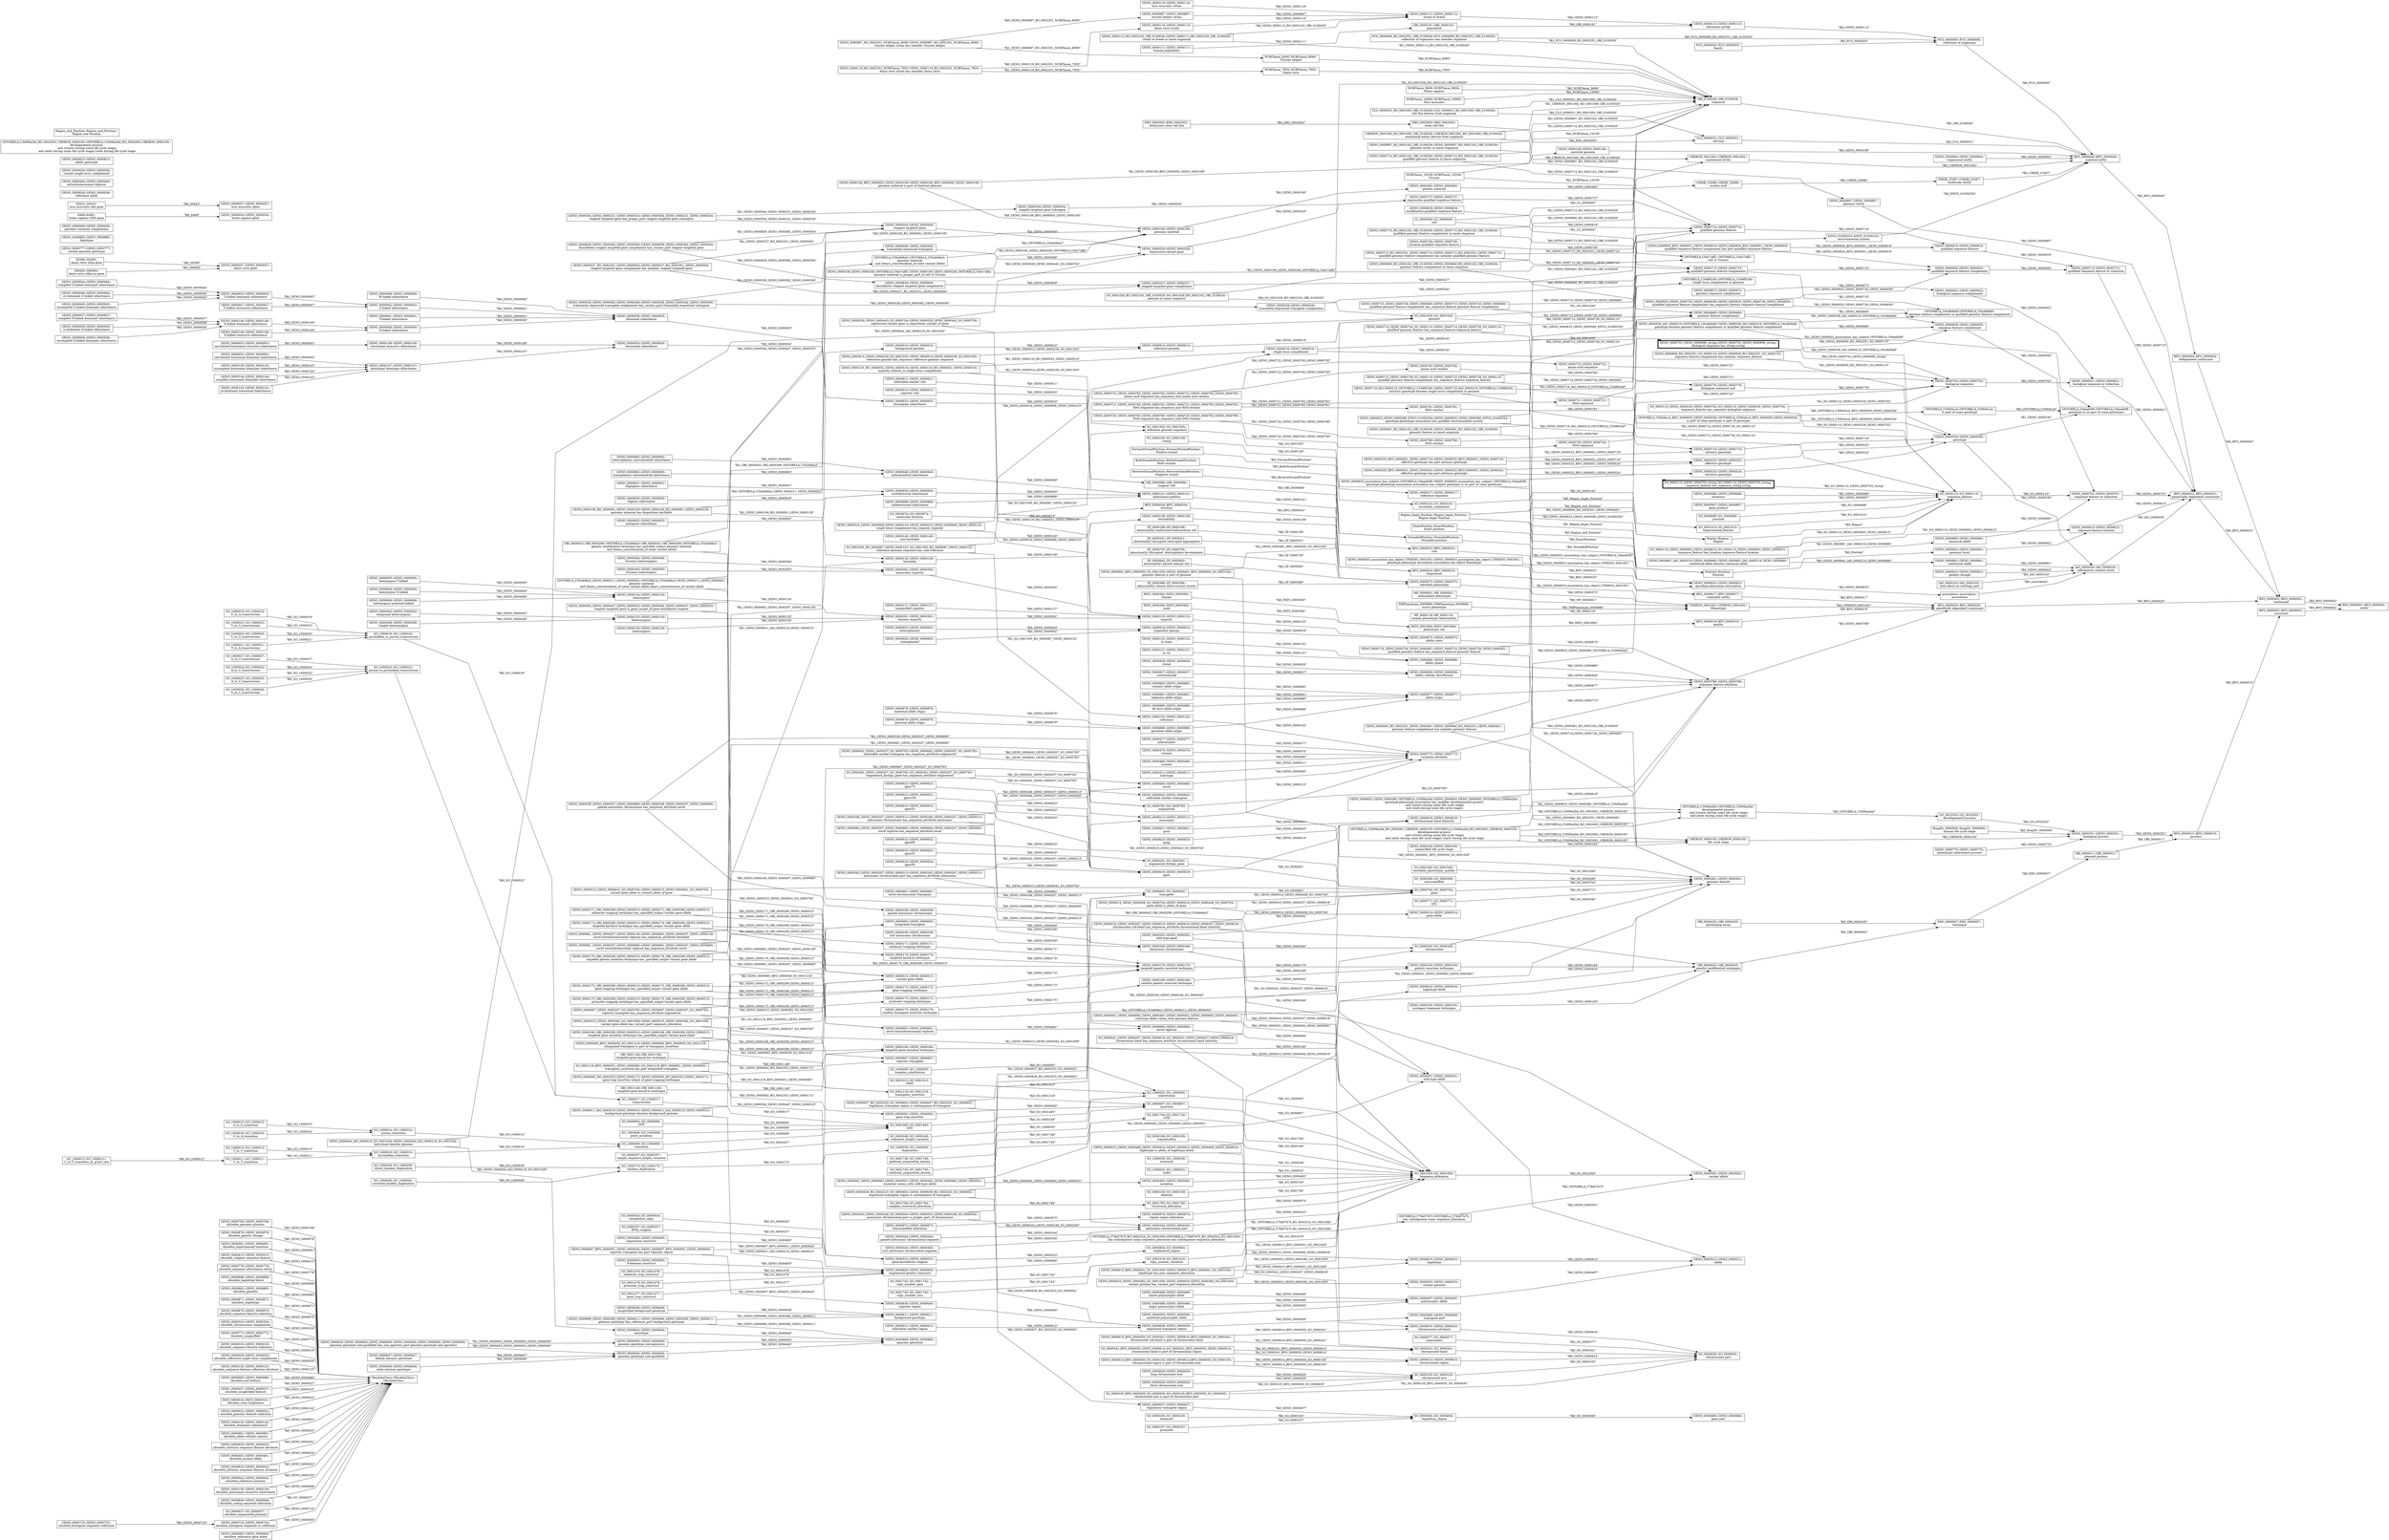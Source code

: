 digraph G {
  splines=polyline;
  rankdir=LR;
  "ObsoleteClass" [ label="ObsoleteClass::ObsoleteClass::
ObsoleteClass" shape="box" ];
  "GENO_0000722" [ label="GENO_0000722::GENO_0000722::
amino acid sequence" shape="box" ];
  "GENO_0000702" [ label="GENO_0000702::GENO_0000702::
biological sequence" shape="box" ];
  "GENO_0000504" [ label="GENO_0000504::GENO_0000504::
reagent targeted gene" shape="box" ];
  "GENO_0000529" [ label="GENO_0000529::GENO_0000529::
expression-variant gene" shape="box" ];
  "GENO_0000625" [ label="GENO_0000625::GENO_0000625::
gpos25" shape="box" ];
  "GENO_0000619" [ label="GENO_0000619::GENO_0000619::
gpos" shape="box" ];
  "GENO_0000952" [ label="GENO_0000952::GENO_0000952::
sex-limited autosomal dominant inheritance" shape="box" ];
  "GENO_0000147" [ label="GENO_0000147::GENO_0000147::
autosomal dominant inheritance" shape="box" ];
  "SO_1000040" [ label="SO_1000040::SO_1000040::
inverted_tandem_duplication" shape="box" ];
  "SO_1000173" [ label="SO_1000173::SO_1000173::
tandem_duplication" shape="box" ];
  "SO_1000035" [ label="SO_1000035::SO_1000035::
duplication" shape="box" ];
  "GENO_0000879" [ label="GENO_0000879::GENO_0000879::
paternal allele origin" shape="box" ];
  "GENO_0000888" [ label="GENO_0000888::GENO_0000888::
germline allele origin" shape="box" ];
  "GENO_0000516" [ label="GENO_0000516::GENO_0000516::
single locus complement" shape="box" ];
  "ONTORELA_C349f0240" [ label="ONTORELA_C349f0240::ONTORELA_C349f0240::
single locus complement or genome" shape="box" ];
  "GENO_0000660" [ label="GENO_0000660::GENO_0000660::
genomic feature complement" shape="box" ];
  "GENO_0000637" [ label="GENO_0000637::GENO_0000637::
regulatory transgene region" shape="box" ];
  "SO_0005836" [ label="SO_0005836::SO_0005836::
regulatory_region" shape="box" ];
  "PCO_0000000" [ label="PCO_0000000::PCO_0000000::
collection of organisms" shape="box" ];
  "BFO_0000040" [ label="BFO_0000040::BFO_0000040::
material entity" shape="box" ];
  "GENO_0000528" [ label="GENO_0000528::GENO_0000528::
transiently-expressed transgene complement" shape="box" ];
  "GENO_0000715" [ label="GENO_0000715::GENO_0000715::
qualified genomic feature complement" shape="box" ];
  "GENO_0000649" [ label="GENO_0000649::GENO_0000649::
unspecified background genotype" shape="box" ];
  "GENO_0000611" [ label="GENO_0000611::GENO_0000611::
background genotype" shape="box" ];
  "CHEBI_23367" [ label="CHEBI_23367::CHEBI_23367::
molecular entity" shape="box" ];
  "UBERON_0001062" [ label="UBERON_0001062::UBERON_0001062::
anatomical entity" shape="box" ];
  "ZP_0000755" [ label="ZP_0000755::ZP_0000755::
abnormal(ly) disrupted  diencephalon development" shape="box" ];
  "GENO_0000575" [ label="GENO_0000575::GENO_0000575::
zebrafish phenotype" shape="box" ];
  "GENO_0000624" [ label="GENO_0000624::GENO_0000624::
gpos50" shape="box" ];
  "GENO_0000515" [ label="GENO_0000515::GENO_0000515::
variant gene allele" shape="box" ];
  "GENO_0000721" [ label="GENO_0000721::GENO_0000721::
RNA sequence" shape="box" ];
  "SO_0000289" [ label="SO_0000289::SO_0000289::
microsatellite" shape="box" ];
  "GENO_0000481" [ label="GENO_0000481::GENO_0000481::
genomic feature" shape="box" ];
  "GENO_0000878" [ label="GENO_0000878::GENO_0000878::
maternal allele origin" shape="box" ];
  "GENO_0000527" [ label="GENO_0000527::GENO_0000527::
reagent-targeted gene complement" shape="box" ];
  "SO_0001026" [ label="SO_0001026::SO_0001026::
genome" shape="box" ];
  "CL_0000000" [ label="CL_0000000::CL_0000000::
cell" shape="box" ];
  "ONTORELA_C64c7aff2" [ label="ONTORELA_C64c7aff2::ONTORELA_C64c7aff2::
cell or Viruses" shape="box" ];
  "GENO_0000093" [ label="GENO_0000093::GENO_0000093::
integrated transgene" shape="box" ];
  "SO_0000902" [ label="SO_0000902::SO_0000902::
transgene" shape="box" ];
  "GENO_0000647" [ label="GENO_0000647::GENO_0000647::
female intrinsic genotype" shape="box" ];
  "GENO_0000645" [ label="GENO_0000645::GENO_0000645::
genomic genotype (sex-qualified)" shape="box" ];
  "GENO_0000768" [ label="GENO_0000768::GENO_0000768::
obsolete_genomic position" shape="box" ];
  "GENO_0000889" [ label="GENO_0000889::GENO_0000889::
undetermined inheritance" shape="box" ];
  "GENO_0000141" [ label="GENO_0000141::GENO_0000141::
inheritance pattern" shape="box" ];
  "SO_0000167" [ label="SO_0000167::SO_0000167::
promoter" shape="box" ];
  "GENO_0000502" [ label="GENO_0000502::GENO_0000502::
wild-type gene" shape="box" ];
  "SO_0000704" [ label="SO_0000704::SO_0000704::
gene" shape="box" ];
  "GENO_0000501" [ label="GENO_0000501::GENO_0000501::
wild-type allele" shape="box" ];
  "GENO_0000623" [ label="GENO_0000623::GENO_0000623::
gpos75" shape="box" ];
  "GENO_0000877" [ label="GENO_0000877::GENO_0000877::
allele origin" shape="box" ];
  "GENO_0000788" [ label="GENO_0000788::GENO_0000788::
sequence feature attribute" shape="box" ];
  "SO_0000143" [ label="SO_0000143::SO_0000143::
assembly_component" shape="box" ];
  "SO_0001410" [ label="SO_0001410::SO_0001410::
experimental_feature" shape="box" ];
  "GENO_0000720" [ label="GENO_0000720::GENO_0000720::
DNA sequence" shape="box" ];
  "GENO_0000666" [ label="GENO_0000666::GENO_0000666::
gene part" shape="box" ];
  "NCBITaxon_8090" [ label="NCBITaxon_8090::NCBITaxon_8090::
Oryzias latipes" shape="box" ];
  "OBI_0100026" [ label="OBI_0100026::OBI_0100026::
organism" shape="box" ];
  "SO_0000034" [ label="SO_0000034::SO_0000034::
morpholino_oligo" shape="box" ];
  "GENO_0000533" [ label="GENO_0000533::GENO_0000533::
gene knockdown reagent" shape="box" ];
  "GENO_0000092" [ label="GENO_0000092::GENO_0000092::
gene trap insertion" shape="box" ];
  "SO_0000667" [ label="SO_0000667::SO_0000667::
insertion" shape="box" ];
  "GENO_0000659" [ label="GENO_0000659::GENO_0000659::
sequence feature complement" shape="box" ];
  "GENO_0000701" [ label="GENO_0000701::GENO_0000701::
sequence feature or collection" shape="box" ];
  "HsapDv_0000000" [ label="HsapDv_0000000::HsapDv_0000000::
human life cycle stage" shape="box" ];
  "GENO_0000351" [ label="GENO_0000351::GENO_0000351::
biological process" shape="box" ];
  "IAO_0000030" [ label="IAO_0000030::IAO_0000030::
information content entity" shape="box" ];
  "BFO_0000031" [ label="BFO_0000031::BFO_0000031::
generically dependent continuant" shape="box" ];
  "SO_0001013" [ label="SO_0001013::SO_0001013::
MNP" shape="box" ];
  "SO_1000002" [ label="SO_1000002::SO_1000002::
substitution" shape="box" ];
  "GENO_0000525" [ label="GENO_0000525::GENO_0000525::
effective genotype" shape="box" ];
  "GENO_0000536" [ label="GENO_0000536::GENO_0000536::
genotype" shape="box" ];
  "GENO_0000646" [ label="GENO_0000646::GENO_0000646::
male intrinsic genotype" shape="box" ];
  "GENO_0000876" [ label="GENO_0000876::GENO_0000876::
obsolete_genetic dosage" shape="box" ];
  "GENO_0000512" [ label="GENO_0000512::GENO_0000512::
allele" shape="box" ];
  "GENO_0000622" [ label="GENO_0000622::GENO_0000622::
gpos100" shape="box" ];
  "GENO_0000779" [ label="GENO_0000779::GENO_0000779::
biological sequence unit" shape="box" ];
  "30269" [ label="30269::30269::
danio rerio shha gene" shape="box" ];
  "GENO_0000047" [ label="GENO_0000047::GENO_0000047::
danio rerio gene" shape="box" ];
  "GENO_0000513" [ label="GENO_0000513::GENO_0000513::
aneusomic" shape="box" ];
  "GENO_0000773" [ label="GENO_0000773::GENO_0000773::
variation attribute" shape="box" ];
  "GENO_0000091" [ label="GENO_0000091::GENO_0000091::
obsolete_experimental insertion" shape="box" ];
  "SO_0000804" [ label="SO_0000804::SO_0000804::
engineered_region" shape="box" ];
  "ONTORELA_C6eeefcf9" [ label="ONTORELA_C6eeefcf9::ONTORELA_C6eeefcf9::
genotype or (is part of some genotype)" shape="box" ];
  "GENO_0000887" [ label="GENO_0000887::GENO_0000887::
oryzias latipes strain" shape="box" ];
  "GENO_0000112" [ label="GENO_0000112::GENO_0000112::
strain or breed" shape="box" ];
  "GENO_0000415" [ label="GENO_0000415::GENO_0000415::
obsolete_reagent sequence feature" shape="box" ];
  "GENO_0000875" [ label="GENO_0000875::GENO_0000875::
allelic state" shape="box" ];
  "GENO_0000633" [ label="GENO_0000633::GENO_0000633::
gpos33" shape="box" ];
  "GENO_0000524" [ label="GENO_0000524::GENO_0000524::
extrinsic genotype" shape="box" ];
  "GENO_0000899" [ label="GENO_0000899::GENO_0000899::
genomic genotype" shape="box" ];
  "GENO_0000778" [ label="GENO_0000778::GENO_0000778::
obsolete_sequence information entity" shape="box" ];
  "SO_0000165" [ label="SO_0000165::SO_0000165::
enhancer" shape="box" ];
  "GENO_0000500" [ label="GENO_0000500::GENO_0000500::
ancestral polymorphic allele" shape="box" ];
  "GENO_0000497" [ label="GENO_0000497::GENO_0000497::
polymorphic allele" shape="box" ];
  "GENO_0000621" [ label="GENO_0000621::GENO_0000621::
gvar" shape="box" ];
  "GENO_0000618" [ label="GENO_0000618::GENO_0000618::
chromosomal band intensity" shape="box" ];
  "SO_0001784" [ label="SO_0001784::SO_0001784::
complex_structural_alteration" shape="box" ];
  "SO_0001785" [ label="SO_0001785::SO_0001785::
structural_alteration" shape="box" ];
  "SO_0001483" [ label="SO_0001483::SO_0001483::
SNV" shape="box" ];
  "SO_0001059" [ label="SO_0001059::SO_0001059::
sequence_alteration" shape="box" ];
  "GENO_0000002" [ label="GENO_0000002::GENO_0000002::
variant allele" shape="box" ];
  "GENO_0000777" [ label="GENO_0000777::GENO_0000777::
variant genomic genotype" shape="box" ];
  "GENO_0000898" [ label="GENO_0000898::GENO_0000898::
obsolete_haplotype block" shape="box" ];
  "GENO_0000886" [ label="GENO_0000886::GENO_0000886::
allelic phase" shape="box" ];
  "GENO_0000644" [ label="GENO_0000644::GENO_0000644::
karyotype" shape="box" ];
  "GENO_0000402" [ label="GENO_0000402::GENO_0000402::
compound heterozygous" shape="box" ];
  "GENO_0000135" [ label="GENO_0000135::GENO_0000135::
heterozygous" shape="box" ];
  "GENO_0000620" [ label="GENO_0000620::GENO_0000620::
gneg" shape="box" ];
  "GENO_0000850" [ label="GENO_0000850::GENO_0000850::
P-element construct" shape="box" ];
  "GENO_0000856" [ label="GENO_0000856::GENO_0000856::
engineered genetic construct" shape="box" ];
  "GENO_0000511" [ label="GENO_0000511::GENO_0000511::
wild-type" shape="box" ];
  "GENO_0000632" [ label="GENO_0000632::GENO_0000632::
gpos66" shape="box" ];
  "GENO_0000874" [ label="GENO_0000874::GENO_0000874::
repeat region alteration" shape="box" ];
  "ERO_0002002" [ label="ERO_0002002::ERO_0002002::
embryonic stem cell line" shape="box" ];
  "ERO_0002003" [ label="ERO_0002003::ERO_0002003::
stem cell line" shape="box" ];
  "BFO_0000020" [ label="BFO_0000020::BFO_0000020::
specifically dependent continuant" shape="box" ];
  "GENO_0000897" [ label="GENO_0000897::GENO_0000897::
genomic entity" shape="box" ];
  "GENO_0000534" [ label="GENO_0000534::GENO_0000534::
reagent-targeted gene subregion" shape="box" ];
  "GENO_0000737" [ label="GENO_0000737::GENO_0000737::
expression-qualified sequence feature" shape="box" ];
  "GENO_0000667" [ label="GENO_0000667::GENO_0000667::
reporter transgene" shape="box" ];
  "SO_0000199" [ label="SO_0000199::SO_0000199::
translocation" shape="box" ];
  "GENO_0000861" [ label="GENO_0000861::GENO_0000861::
extra-chromosomal transgene" shape="box" ];
  "GENO_0000885" [ label="GENO_0000885::GENO_0000885::
diplotype" shape="box" ];
  "GENO_0000873" [ label="GENO_0000873::GENO_0000873::
microsatellite alteration" shape="box" ];
  "OBI_0000435" [ label="OBI_0000435::OBI_0000435::
genotyping assay" shape="box" ];
  "ERO_0000007" [ label="ERO_0000007::ERO_0000007::
technique" shape="box" ];
  "ENVO_01000254" [ label="ENVO_01000254::ENVO_01000254::
environmental system" shape="box" ];
  "GENO_0000339" [ label="GENO_0000339::GENO_0000339::
lost aneusomic chromosome" shape="box" ];
  "GENO_0000346" [ label="GENO_0000346::GENO_0000346::
aneusomic chromosome" shape="box" ];
  "ZP_0005692" [ label="ZP_0005692::ZP_0005692::
abnormal(ly) absent adaxial cell" shape="box" ];
  "GENO_0000642" [ label="GENO_0000642::GENO_0000642::
selectable marker transgene" shape="box" ];
  "GENO_0000872" [ label="GENO_0000872::GENO_0000872::
genomic sequence complement" shape="box" ];
  "GENO_0000922" [ label="GENO_0000922::GENO_0000922::
biological sequence complement" shape="box" ];
  "SO_0000105" [ label="SO_0000105::SO_0000105::
chromosome arm" shape="box" ];
  "SO_0000830" [ label="SO_0000830::SO_0000830::
chromosome part" shape="box" ];
  "SO_0000577" [ label="SO_0000577::SO_0000577::
centromere" shape="box" ];
  "GENO_0000108" [ label="GENO_0000108::GENO_0000108::
material genome" shape="box" ];
  "SO_0000783" [ label="SO_0000783::SO_0000783::
engineered" shape="box" ];
  "SO_1000036" [ label="SO_1000036::SO_1000036::
inversion" shape="box" ];
  "GENO_0000338" [ label="GENO_0000338::GENO_0000338::
gained aneusomic chromosome" shape="box" ];
  "OBI_0600043" [ label="OBI_0600043::OBI_0600043::
genetic modification technique" shape="box" ];
  "SO_0000771" [ label="SO_0000771::SO_0000771::
QTL" shape="box" ];
  "SO_1000024" [ label="SO_1000024::SO_1000024::
A_to_C_transversion" shape="box" ];
  "SO_1000023" [ label="SO_1000023::SO_1000023::
purine_to_pyrimidine_transversion" shape="box" ];
  "SO_0001218" [ label="SO_0001218::SO_0001218::
transgenic_insertion" shape="box" ];
  "SO_1000012" [ label="SO_1000012::SO_1000012::
C_to_T_transition_at_pCpG_site" shape="box" ];
  "SO_1000011" [ label="SO_1000011::SO_1000011::
C_to_T_transition" shape="box" ];
  "GENO_0000883" [ label="GENO_0000883::GENO_0000883::
obsolete_gametic" shape="box" ];
  "GENO_0000871" [ label="GENO_0000871::GENO_0000871::
obsolete_haplotype" shape="box" ];
  "GO_0003674" [ label="GO_0003674::GO_0003674::
molecular function" shape="box" ];
  "BFO_0000034" [ label="BFO_0000034::BFO_0000034::
function" shape="box" ];
  "GENO_0000870" [ label="GENO_0000870::GENO_0000870::
obsolete_sequence feature collection" shape="box" ];
  "CHEBI_33696" [ label="CHEBI_33696::CHEBI_33696::
nucleic acid" shape="box" ];
  "GENO_0000119" [ label="GENO_0000119::GENO_0000119::
danio rerio strain" shape="box" ];
  "SO_1000025" [ label="SO_1000025::SO_1000025::
A_to_T_transversion" shape="box" ];
  "SO_1000013" [ label="SO_1000013::SO_1000013::
T_to_C_transition" shape="box" ];
  "SO_1000010" [ label="SO_1000010::SO_1000010::
pyrimidine_transition" shape="box" ];
  "GENO_0000458" [ label="GENO_0000458::GENO_0000458::
simple heterozygous" shape="box" ];
  "GENO_0000688" [ label="GENO_0000688::GENO_0000688::
terminus" shape="box" ];
  "SO_0000110" [ label="SO_0000110::SO_0000110::
sequence_feature" shape="box" ];
  "GENO_0000882" [ label="GENO_0000882::GENO_0000882::
somatic allele origin" shape="box" ];
  "GENO_0000640" [ label="GENO_0000640::GENO_0000640::
reporter region" shape="box" ];
  "GENO_0000638" [ label="GENO_0000638::GENO_0000638::
expressed transgene region" shape="box" ];
  "UPHENO_0001001" [ label="UPHENO_0001001::UPHENO_0001001::
Phenotype" shape="box" ];
  "GENO_0000881" [ label="GENO_0000881::GENO_0000881::
unknown allele origin" shape="box" ];
  "GENO_0000106" [ label="GENO_0000106::GENO_0000106::
genomic material" shape="box" ];
  "GENO_0000482" [ label="GENO_0000482::GENO_0000482::
genetic material" shape="box" ];
  "GENO_0000009" [ label="GENO_0000009::GENO_0000009::
genomic variation complement" shape="box" ];
  "GENO_0000118" [ label="GENO_0000118::GENO_0000118::
mus musculus strain" shape="box" ];
  "SO_0000248" [ label="SO_0000248::SO_0000248::
sequence_length_variation" shape="box" ];
  "BothStrandsPosition" [ label="BothStrandsPosition::BothStrandsPosition::
Both strands" shape="box" ];
  "StrandedPosition" [ label="StrandedPosition::StrandedPosition::
Stranded position" shape="box" ];
  "SO_1000022" [ label="SO_1000022::SO_1000022::
T_to_G_transversion" shape="box" ];
  "SO_1000018" [ label="SO_1000018::SO_1000018::
pyrimidine_to_purine_transversion" shape="box" ];
  "GENO_0000324" [ label="GENO_0000324::GENO_0000324::
obsolete_chromosome complement" shape="box" ];
  "SO_1000009" [ label="SO_1000009::SO_1000009::
transition" shape="box" ];
  "GENO_0000772" [ label="GENO_0000772::GENO_0000772::
obsolete_unspecified" shape="box" ];
  "GENO_0000893" [ label="GENO_0000893::GENO_0000893::
homoplasmic mitochondrial inheritance" shape="box" ];
  "GENO_0000949" [ label="GENO_0000949::GENO_0000949::
mitochondrial inheritance" shape="box" ];
  "OBI_0001148" [ label="OBI_0001148::OBI_0001148::
targeted gene knock-out technique" shape="box" ];
  "GENO_0000166" [ label="GENO_0000166::GENO_0000166::
targeted gene mutation technique" shape="box" ];
  "CLO_0000031" [ label="CLO_0000031::CLO_0000031::
cell line" shape="box" ];
  "NCBITaxon_9606" [ label="NCBITaxon_9606::NCBITaxon_9606::
Homo sapiens" shape="box" ];
  "GENO_0000892" [ label="GENO_0000892::GENO_0000892::
heteroplasmic mitochondrial inheritance" shape="box" ];
  "GENO_0000880" [ label="GENO_0000880::GENO_0000880::
de novo allele origin" shape="box" ];
  "SO_1000017" [ label="SO_1000017::SO_1000017::
transversion" shape="box" ];
  "ONTORELA_C3009a2bd" [ label="ONTORELA_C3009a2bd::ONTORELA_C3009a2bd::
developmental process
 and ((starts during some life cycle stage)
 and (ends during some life cycle stage))" shape="box" ];
  "GO_0032502" [ label="GO_0032502::GO_0032502::
developmental process" shape="box" ];
  "GENO_0000782" [ label="GENO_0000782::GENO_0000782::
amino acid residue" shape="box" ];
  "GENO_0000770" [ label="GENO_0000770::GENO_0000770::
phenotypic inheritance process" shape="box" ];
  "GENO_0000891" [ label="GENO_0000891::GENO_0000891::
contextual allele" shape="box" ];
  "SO_0000149" [ label="SO_0000149::SO_0000149::
contig" shape="box" ];
  "GENO_0000019" [ label="GENO_0000019::GENO_0000019::
obsolete_sequence feature collection" shape="box" ];
  "SO_0000694" [ label="SO_0000694::SO_0000694::
SNP" shape="box" ];
  "SO_0000340" [ label="SO_0000340::SO_0000340::
chromosome" shape="box" ];
  "SO_1000032" [ label="SO_1000032::SO_1000032::
indel" shape="box" ];
  "SO_1000020" [ label="SO_1000020::SO_1000020::
C_to_G_transversion" shape="box" ];
  "BFO_0000002" [ label="BFO_0000002::BFO_0000002::
continuant" shape="box" ];
  "GENO_0000685" [ label="GENO_0000685::GENO_0000685::
novel" shape="box" ];
  "PCO_0000020" [ label="PCO_0000020::PCO_0000020::
family" shape="box" ];
  "OBI_0000011" [ label="OBI_0000011::OBI_0000011::
planned process" shape="box" ];
  "BFO_0000015" [ label="BFO_0000015::BFO_0000015::
process" shape="box" ];
  "ONTORELA_C6cdb8ddf" [ label="ONTORELA_C6cdb8ddf::ONTORELA_C6cdb8ddf::
genomic feature complement or qualified genomic feature complement" shape="box" ];
  "GENO_0000890" [ label="GENO_0000890::GENO_0000890::
canonical allele" shape="box" ];
  "GENO_0000781" [ label="GENO_0000781::GENO_0000781::
RNA residue" shape="box" ];
  "GENO_0000139" [ label="GENO_0000139::GENO_0000139::
heritable" shape="box" ];
  "GENO_0000138" [ label="GENO_0000138::GENO_0000138::
heritabililty" shape="box" ];
  "SO_0001019" [ label="SO_0001019::SO_0001019::
copy_number_variation" shape="box" ];
  "SO_0001479" [ label="SO_0001479::SO_0001479::
enhancer_trap_construct" shape="box" ];
  "SO_1000021" [ label="SO_1000021::SO_1000021::
T_to_A_transversion" shape="box" ];
  "GENO_0000345" [ label="GENO_0000345::GENO_0000345::
lost aneusomic chromosomal segment" shape="box" ];
  "GENO_0000343" [ label="GENO_0000343::GENO_0000343::
aneusomic chromosomal part" shape="box" ];
  "GENO_0000684" [ label="GENO_0000684::GENO_0000684::
novel replicon" shape="box" ];
  "OBI_0001149" [ label="OBI_0001149::OBI_0001149::
targeted gene knock-in technique" shape="box" ];
  "GENO_0000780" [ label="GENO_0000780::GENO_0000780::
DNA residue" shape="box" ];
  "GENO_0000029" [ label="GENO_0000029::GENO_0000029::
obsolete_reference single locus complement" shape="box" ];
  "BFO_0000016" [ label="BFO_0000016::BFO_0000016::
disposition" shape="box" ];
  "GENO_0000017" [ label="GENO_0000017::GENO_0000017::
reference sequence" shape="box" ];
  "SO_0000159" [ label="SO_0000159::SO_0000159::
deletion" shape="box" ];
  "SO_0001478" [ label="SO_0001478::SO_0001478::
promoter_trap_construct" shape="box" ];
  "GENO_0000477" [ label="GENO_0000477::GENO_0000477::
polymorphic" shape="box" ];
  "SO_0000341" [ label="SO_0000341::SO_0000341::
chromosome band" shape="box" ];
  "GENO_0000344" [ label="GENO_0000344::GENO_0000344::
gained aneusomic chromosomal segment" shape="box" ];
  "GENO_0000113" [ label="GENO_0000113::GENO_0000113::
taxonomic group" shape="box" ];
  "GENO_0000125" [ label="GENO_0000125::GENO_0000125::
obsolete_sequence feature collection attribute" shape="box" ];
  "GENO_0000137" [ label="GENO_0000137::GENO_0000137::
unspecified zygosity" shape="box" ];
  "GENO_0000133" [ label="GENO_0000133::GENO_0000133::
zygosity" shape="box" ];
  "GENO_0000149" [ label="GENO_0000149::GENO_0000149::
X-linked recessive inheritance" shape="box" ];
  "GENO_0000936" [ label="GENO_0000936::GENO_0000936::
X-linked inheritance" shape="box" ];
  "SO_0001477" [ label="SO_0001477::SO_0001477::
gene_trap_construct" shape="box" ];
  "GENO_0000476" [ label="GENO_0000476::GENO_0000476::
variant" shape="box" ];
  "BFO_0000004" [ label="BFO_0000004::BFO_0000004::
independent continuant" shape="box" ];
  "NCBITaxon_7955" [ label="NCBITaxon_7955::NCBITaxon_7955::
Danio rerio" shape="box" ];
  "GENO_0000136" [ label="GENO_0000136::GENO_0000136::
homozygous" shape="box" ];
  "GENO_0000391" [ label="GENO_0000391::GENO_0000391::
disomic zygosity" shape="box" ];
  "GENO_0000148" [ label="GENO_0000148::GENO_0000148::
autosomal recessive inheritance" shape="box" ];
  "GENO_0000934" [ label="GENO_0000934::GENO_0000934::
autosomal inheritance" shape="box" ];
  "GENO_0000681" [ label="GENO_0000681::GENO_0000681::
novel extrachromosomal replicon" shape="box" ];
  "SO_1000008" [ label="SO_1000008::SO_1000008::
point_mutation" shape="box" ];
  "SO_0001505" [ label="SO_0001505::SO_0001505::
reference genome sequence" shape="box" ];
  "BFO_0000023" [ label="BFO_0000023::BFO_0000023::
role" shape="box" ];
  "BFO_0000017" [ label="BFO_0000017::BFO_0000017::
realizable entity" shape="box" ];
  "GENO_0000499" [ label="GENO_0000499::GENO_0000499::
minor polymorphic allele" shape="box" ];
  "GENO_0000014" [ label="GENO_0000014::GENO_0000014::
gene allele" shape="box" ];
  "GENO_0000680" [ label="GENO_0000680::GENO_0000680::
obsolete_null feature" shape="box" ];
  "GENO_0000498" [ label="GENO_0000498::GENO_0000498::
major polymorphic allele" shape="box" ];
  "GENO_0000111" [ label="GENO_0000111::GENO_0000111::
human population" shape="box" ];
  "OBI_0000181" [ label="OBI_0000181::OBI_0000181::
population" shape="box" ];
  "GENO_0000919" [ label="GENO_0000919::GENO_0000919::
qualified sequence feature" shape="box" ];
  "GENO_0000713" [ label="GENO_0000713::GENO_0000713::
qualified sequence feature or collection" shape="box" ];
  "GENO_0000907" [ label="GENO_0000907::GENO_0000907::
gene product" shape="box" ];
  "6469" [ label="6469::6469::
homo sapiens SHH gene" shape="box" ];
  "GENO_0000054" [ label="GENO_0000054::GENO_0000054::
homo sapiens gene" shape="box" ];
  "20423" [ label="20423::20423::
mus musculus shh gene" shape="box" ];
  "GENO_0000057" [ label="GENO_0000057::GENO_0000057::
mus musculus gene" shape="box" ];
  "ZP_0000386" [ label="ZP_0000386::ZP_0000386::
abnormal(ly) absent dorso-rostral cluster" shape="box" ];
  "GENO_0000134" [ label="GENO_0000134::GENO_0000134::
hemizygous" shape="box" ];
  "GENO_0000146" [ label="GENO_0000146::GENO_0000146::
X-linked dominant inheritance" shape="box" ];
  "GENO_0000037" [ label="GENO_0000037::GENO_0000037::
obsolete_unspecified feature" shape="box" ];
  "NCBITaxon_10239" [ label="NCBITaxon_10239::NCBITaxon_10239::
Viruses" shape="box" ];
  "Position" [ label="Position::Position::
Position" shape="box" ];
  "GENO_0000918" [ label="GENO_0000918::GENO_0000918::
organellar plasmy" shape="box" ];
  "GENO_0000036" [ label="GENO_0000036::GENO_0000036::
reference allele" shape="box" ];
  "GENO_0000145" [ label="GENO_0000145::GENO_0000145::
incomplete autosomal dominant inheritance" shape="box" ];
  "GENO_0000169" [ label="GENO_0000169::GENO_0000169::
random genetic insertion technique" shape="box" ];
  "GENO_0000164" [ label="GENO_0000164::GENO_0000164::
genetic insertion technique" shape="box" ];
  "GENO_0000460" [ label="GENO_0000460::GENO_0000460::
transgene part" shape="box" ];
  "SO_0000207" [ label="SO_0000207::SO_0000207::
simple_sequence_length_variation" shape="box" ];
  "SO_1000019" [ label="SO_1000019::SO_1000019::
C_to_A_transversion" shape="box" ];
  "MP_0000001" [ label="MP_0000001::MP_0000001::
mammalian phenotype" shape="box" ];
  "GENO_0000000" [ label="GENO_0000000::GENO_0000000::
genomic genotype (sex-agnostic)" shape="box" ];
  "GENO_0000929" [ label="GENO_0000929::GENO_0000929::
multifactorial inheritance" shape="box" ];
  "OBI_0000086" [ label="OBI_0000086::OBI_0000086::
reagent role" shape="box" ];
  "PATO_0000016" [ label="PATO_0000016::PATO_0000016::
obsolete_color brightness" shape="box" ];
  "GENO_0000495" [ label="GENO_0000495::GENO_0000495::
expression construct" shape="box" ];
  "SO_1000016" [ label="SO_1000016::SO_1000016::
G_to_A_transition" shape="box" ];
  "SO_1000014" [ label="SO_1000014::SO_1000014::
purine_transition" shape="box" ];
  "BFO_0000003" [ label="BFO_0000003::BFO_0000003::
occurrent" shape="box" ];
  "BFO_0000001" [ label="BFO_0000001::BFO_0000001::
entity" shape="box" ];
  "GENO_0000132" [ label="GENO_0000132::GENO_0000132::
in trans" shape="box" ];
  "GENO_0000144" [ label="GENO_0000144::GENO_0000144::
complete autosomal dominant inheritance" shape="box" ];
  "GENO_0000928" [ label="GENO_0000928::GENO_0000928::
clonal" shape="box" ];
  "GENO_0000926" [ label="GENO_0000926::GENO_0000926::
allelic cellular distribution" shape="box" ];
  "GENO_0000916" [ label="GENO_0000916::GENO_0000916::
haplotype block" shape="box" ];
  "GENO_0000904" [ label="GENO_0000904::GENO_0000904::
organismal entity" shape="box" ];
  "GENO_0000494" [ label="GENO_0000494::GENO_0000494::
extrachromosomal replicon" shape="box" ];
  "SO_1000005" [ label="SO_1000005::SO_1000005::
complex_substitution" shape="box" ];
  "SO_0001500" [ label="SO_0001500::SO_0001500::
heritable_phenotypic_marker" shape="box" ];
  "GENO_0000010" [ label="GENO_0000010::GENO_0000010::
background genome" shape="box" ];
  "GENO_0000914" [ label="GENO_0000914::GENO_0000914::
reference genome" shape="box" ];
  "GENO_0000131" [ label="GENO_0000131::GENO_0000131::
in cis" shape="box" ];
  "GENO_0000143" [ label="GENO_0000143::GENO_0000143::
co-dominant autosomal inheritance" shape="box" ];
  "GENO_0000022" [ label="GENO_0000022::GENO_0000022::
obsolete_genomic feature collection" shape="box" ];
  "GENO_0000818" [ label="GENO_0000818::GENO_0000818::
modification-qualified sequence feature" shape="box" ];
  "GENO_0000714" [ label="GENO_0000714::GENO_0000714::
qualified genomic feature" shape="box" ];
  "GENO_0000939" [ label="GENO_0000939::GENO_0000939::
co-dominant X-linked inheritance" shape="box" ];
  "GENO_0000927" [ label="GENO_0000927::GENO_0000927::
constitutional" shape="box" ];
  "GENO_0000915" [ label="GENO_0000915::GENO_0000915::
haplotype" shape="box" ];
  "SO_0000337" [ label="SO_0000337::SO_0000337::
RNAi_reagent" shape="box" ];
  "SO_1000026" [ label="SO_1000026::SO_1000026::
G_to_C_transversion" shape="box" ];
  "GENO_0000142" [ label="GENO_0000142::GENO_0000142::
obsolete_dominant inheritance" shape="box" ];
  "GENO_0000033" [ label="GENO_0000033::GENO_0000033::
variant genome" shape="box" ];
  "GENO_0000938" [ label="GENO_0000938::GENO_0000938::
incomplete X-linked dominant inheritance" shape="box" ];
  "GENO_0000902" [ label="GENO_0000902::GENO_0000902::
genomic locus" shape="box" ];
  "PATO_0001894" [ label="PATO_0001894::PATO_0001894::
phenotypic sex" shape="box" ];
  "BFO_0000019" [ label="BFO_0000019::BFO_0000019::
quality" shape="box" ];
  "GENO_0000815" [ label="GENO_0000815::GENO_0000815::
sequence feature location" shape="box" ];
  "GENO_0000492" [ label="GENO_0000492::GENO_0000492::
mutation" shape="box" ];
  "SO_0000699" [ label="SO_0000699::SO_0000699::
junction" shape="box" ];
  "GENO_0000480" [ label="GENO_0000480::GENO_0000480::
mutant" shape="box" ];
  "SO_1000039" [ label="SO_1000039::SO_1000039::
direct_tandem_duplication" shape="box" ];
  "SO_1000027" [ label="SO_1000027::SO_1000027::
G_to_T_transversion" shape="box" ];
  "SO_1000015" [ label="SO_1000015::SO_1000015::
A_to_G_transition" shape="box" ];
  "GENO_0000165" [ label="GENO_0000165::GENO_0000165::
mutagen treatment technique" shape="box" ];
  "GENO_0000719" [ label="GENO_0000719::GENO_0000719::
intrinsic genotype" shape="box" ];
  "GENO_0000901" [ label="GENO_0000901::GENO_0000901::
obsolete_allele cellular context" shape="box" ];
  "GENO_0000937" [ label="GENO_0000937::GENO_0000937::
complete X-linked dominant inheritance" shape="box" ];
  "GENO_0000925" [ label="GENO_0000925::GENO_0000925::
obsolete_extrinsic sequence feature attribute" shape="box" ];
  "NCBITaxon_10090" [ label="NCBITaxon_10090::NCBITaxon_10090::
Mus musculus" shape="box" ];
  "GENO_0000394" [ label="GENO_0000394::GENO_0000394::
trisomic heterozygous" shape="box" ];
  "GENO_0000392" [ label="GENO_0000392::GENO_0000392::
aneusomic zygosity" shape="box" ];
  "GENO_0000491" [ label="GENO_0000491::GENO_0000491::
obsolete_mutant allele" shape="box" ];
  "GENO_0000140" [ label="GENO_0000140::GENO_0000140::
non-heritable" shape="box" ];
  "GENO_0000152" [ label="GENO_0000152::GENO_0000152::
reference" shape="box" ];
  "GENO_0000839" [ label="GENO_0000839::GENO_0000839::
knockdown reagent targeted gene complement" shape="box" ];
  "SO_0000281" [ label="SO_0000281::SO_0000281::
engineered_foreign_gene" shape="box" ];
  "ONTORELA_C55a946a3" [ label="ONTORELA_C55a946a3::ONTORELA_C55a946a3::
genomic material
 and (bears_concretization_of some variant allele)" shape="box" ];
  "GENO_0000924" [ label="GENO_0000924::GENO_0000924::
obsolete_intrinsic sequence feature attribute" shape="box" ];
  "GENO_0000912" [ label="GENO_0000912::GENO_0000912::
selectable marker region" shape="box" ];
  "GENO_0000948" [ label="GENO_0000948::GENO_0000948::
W-linked inheritance" shape="box" ];
  "GENO_0000935" [ label="GENO_0000935::GENO_0000935::
allosomal inheritance" shape="box" ];
  "UBERON_0000105" [ label="UBERON_0000105::UBERON_0000105::
life cycle stage" shape="box" ];
  "GENO_0000393" [ label="GENO_0000393::GENO_0000393::
trisomic homozygous" shape="box" ];
  "GENO_0000030" [ label="GENO_0000030::GENO_0000030::
variant single locus complement" shape="box" ];
  "GENO_0000911" [ label="GENO_0000911::GENO_0000911::
selectable marker role" shape="box" ];
  "ONTORELA_C50fc6ccd" [ label="ONTORELA_C50fc6ccd::ONTORELA_C50fc6ccd::
is part of some genotype" shape="box" ];
  "GENO_0000042" [ label="GENO_0000042::GENO_0000042::
obsolete_reference junction" shape="box" ];
  "GENO_0000175" [ label="GENO_0000175::GENO_0000175::
random transgene insertion technique" shape="box" ];
  "GENO_0000933" [ label="GENO_0000933::GENO_0000933::
monogenic inheritance" shape="box" ];
  "GENO_0000923" [ label="GENO_0000923::GENO_0000923::
genetic dosage" shape="box" ];
  "GENO_0000947" [ label="GENO_0000947::GENO_0000947::
Z-linked reccessive inheritance" shape="box" ];
  "GENO_0000942" [ label="GENO_0000942::GENO_0000942::
Z-linked inheritance" shape="box" ];
  "IAO_0000102" [ label="IAO_0000102::IAO_0000102::
data about an ontology part" shape="box" ];
  "GENO_0000150" [ label="GENO_0000150::GENO_0000150::
obsolete_autosomal recessive inheritance" shape="box" ];
  "GENO_0000921" [ label="GENO_0000921::GENO_0000921::
biological sequence or collection" shape="box" ];
  "GENO_0000910" [ label="GENO_0000910::GENO_0000910::
reporter role" shape="box" ];
  "GENO_0000174" [ label="GENO_0000174::GENO_0000174::
targeted knock-in technique" shape="box" ];
  "GENO_0000170" [ label="GENO_0000170::GENO_0000170::
targeted genetic insertion technique" shape="box" ];
  "GENO_0000946" [ label="GENO_0000946::GENO_0000946::
co-dominant Z-linked inheritance" shape="box" ];
  "GENO_0000943" [ label="GENO_0000943::GENO_0000943::
Z-linked dominant inheritance" shape="box" ];
  "ReverseStrandPosition" [ label="ReverseStrandPosition::ReverseStrandPosition::
Negative strand" shape="box" ];
  "SO_0001742" [ label="SO_0001742::SO_0001742::
copy_number_gain" shape="box" ];
  "GENO_0000173" [ label="GENO_0000173::GENO_0000173::
promoter trapping technique" shape="box" ];
  "WBPhenotype_0000886" [ label="WBPhenotype_0000886::WBPhenotype_0000886::
worm phenotype" shape="box" ];
  "GENO_0000606" [ label="GENO_0000606::GENO_0000606::
hemizygous insertion-linked" shape="box" ];
  "GENO_0000920" [ label="GENO_0000920::GENO_0000920::
qualified sequence feature complement" shape="box" ];
  "GENO_0000945" [ label="GENO_0000945::GENO_0000945::
incomplete Z-linked dominant inheritance" shape="box" ];
  "GENO_0000848" [ label="GENO_0000848::GENO_0000848::
obsolete_coding sequence alteration" shape="box" ];
  "SO_0001743" [ label="SO_0001743::SO_0001743::
copy_number_loss" shape="box" ];
  "PATO_0000383" [ label="PATO_0000383::PATO_0000383::
female" shape="box" ];
  "GENO_0000160" [ label="GENO_0000160::GENO_0000160::
unspecified life cycle stage" shape="box" ];
  "GENO_0000172" [ label="GENO_0000172::GENO_0000172::
gene trapping technique" shape="box" ];
  "GENO_0000823" [ label="GENO_0000823::GENO_0000823::
allelic genotype" shape="box" ];
  "GENO_0000944" [ label="GENO_0000944::GENO_0000944::
complete Z-linked dominant inheritance" shape="box" ];
  "GENO_0000932" [ label="GENO_0000932::GENO_0000932::
polygenic inheritance" shape="box" ];
  "HP_0000118" [ label="HP_0000118::HP_0000118::
human phenotypic abnormality" shape="box" ];
  "GENO_0000629" [ label="GENO_0000629::GENO_0000629::
long chromosome arm" shape="box" ];
  "SO_0001744" [ label="SO_0001744::SO_0001744::
UPD" shape="box" ];
  "GENO_0000605" [ label="GENO_0000605::GENO_0000605::
hemizygous Y-linked" shape="box" ];
  "ExactPosition" [ label="ExactPosition::ExactPosition::
Exact position" shape="box" ];
  "399483" [ label="399483::399483::
danio rerio cdkn1ca gene" shape="box" ];
  "SO_0000637" [ label="SO_0000637::SO_0000637::
obsolete_engineered_plasmid" shape="box" ];
  "GENO_0000931" [ label="GENO_0000931::GENO_0000931::
oligogenic inheritance" shape="box" ];
  "GENO_0000171" [ label="GENO_0000171::GENO_0000171::
enhancer trapping technique" shape="box" ];
  "ForwardStrandPosition" [ label="ForwardStrandPosition::ForwardStrandPosition::
Positive strand" shape="box" ];
  "GENO_0000628" [ label="GENO_0000628::GENO_0000628::
short chromosome arm" shape="box" ];
  "GENO_0000725" [ label="GENO_0000725::GENO_0000725::
obsolete_biological sequence collection" shape="box" ];
  "GENO_0000724" [ label="GENO_0000724::GENO_0000724::
obsolete_biological sequence or collection" shape="box" ];
  "SO_0001745" [ label="SO_0001745::SO_0001745::
maternal_uniparental_disomy" shape="box" ];
  "GENO_0000604" [ label="GENO_0000604::GENO_0000604::
hemizygous X-linked" shape="box" ];
  "Region" [ label="Region::Region::
Region" shape="box" ];
  "GENO_0000616" [ label="GENO_0000616::GENO_0000616::
chromosome sub-band" shape="box" ];
  "ONTORELA_C78d57b7f" [ label="ONTORELA_C78d57b7f::ONTORELA_C78d57b7f::
has subsequence some sequence_alteration" shape="box" ];
  "GENO_0000603" [ label="GENO_0000603::GENO_0000603::
heteroplasmic" shape="box" ];
  "GENO_0000930" [ label="GENO_0000930::GENO_0000930::
digenic inheritance" shape="box" ];
  "GENO_0000833" [ label="GENO_0000833::GENO_0000833::
genotype-phenotype association" shape="box" ];
  "association" [ label="association::association::
association" shape="box" ];
  "SO_0001746" [ label="SO_0001746::SO_0001746::
paternal_uniparental_disomy" shape="box" ];
  "GENO_0000736" [ label="GENO_0000736::GENO_0000736::
location-qualified sequence feature" shape="box" ];
  "GENO_0000506" [ label="GENO_0000506::GENO_0000506::
transiently-expressed transgene" shape="box" ];
  "ZP_0000199" [ label="ZP_0000199::ZP_0000199::
abnormal(ly) malformed endocardium cell" shape="box" ];
  "PATO_0000384" [ label="PATO_0000384::PATO_0000384::
male" shape="box" ];
  "ZP_0005531" [ label="ZP_0005531::ZP_0005531::
abnormal(ly) disrupted neutrophil aggregation" shape="box" ];
  "GENO_0000602" [ label="GENO_0000602::GENO_0000602::
homoplasmic" shape="box" ];
  "GENO_0000060" [ label="GENO_0000060::GENO_0000060::
obsolete_reference gene allele" shape="box" ];
  "GENO_0000614" [ label="GENO_0000614::GENO_0000614::
chromosomal region" shape="box" ];
  "GENO_0000941" [ label="GENO_0000941::GENO_0000941::
Y-linked inheritance" shape="box" ];
  "GENO_0000953" [ label="GENO_0000953::GENO_0000953::
sex-limited autosomal recessive inheritance" shape="box" ];
  "SO_0000110_GENO_0000703_string" [ label="SO_0000110_GENO_0000703_string::SO_0000110_GENO_0000703_string::
sequence_feature has_sequence_string string" penwidth="4" shape="tab" ];
  "GENO_0000702_GENO_0000896_string" [ label="GENO_0000702_GENO_0000896_string::GENO_0000702_GENO_0000896_string::
biological sequence has_string string" penwidth="4" shape="tab" ];
  "GENO_0000722_GENO_0000783_GENO_0000782" [ label="GENO_0000722_GENO_0000783_GENO_0000782::GENO_0000722_GENO_0000783_GENO_0000782::
amino acid sequence has_sequence_unit amino acid residue" shape="box" ];
  "GENO_0000504_GENO_0000447_GENO_0000533" [ label="GENO_0000504_GENO_0000447_GENO_0000533::GENO_0000504_GENO_0000447_GENO_0000533::
reagent targeted gene is_gene_target_of gene knockdown reagent" shape="box" ];
  "GENO_0000504_GENO_0000231_GENO_0000534" [ label="GENO_0000504_GENO_0000231_GENO_0000534::GENO_0000504_GENO_0000231_GENO_0000534::
reagent targeted gene has_proper_part reagent-targeted gene subregion" shape="box" ];
  "GENO_0000516_GENO_0000608_GENO_0000133" [ label="GENO_0000516_GENO_0000608_GENO_0000133::GENO_0000516_GENO_0000608_GENO_0000133::
single locus complement has_zygosity zygosity" shape="box" ];
  "GENO_0000637_RO_0002525_SO_0000902" [ label="GENO_0000637_RO_0002525_SO_0000902::GENO_0000637_RO_0002525_SO_0000902::
regulatory transgene region is subsequence of transgene" shape="box" ];
  "PCO_0000000_RO_0002351_OBI_0100026" [ label="PCO_0000000_RO_0002351_OBI_0100026::PCO_0000000_RO_0002351_OBI_0100026::
collection of organisms has member organism" shape="box" ];
  "GENO_0000528_GENO_0000382_GENO_0000506" [ label="GENO_0000528_GENO_0000382_GENO_0000506::GENO_0000528_GENO_0000382_GENO_0000506::
transiently-expressed transgene complement has_variant_part transiently-expressed transgene" shape="box" ];
  "UBERON_0001062_RO_0001000_OBI_0100026" [ label="UBERON_0001062_RO_0001000_OBI_0100026::UBERON_0001062_RO_0001000_OBI_0100026::
anatomical entity derives from organism" shape="box" ];
  "GENO_0000515_GENO_0000641_SO_0000704" [ label="GENO_0000515_GENO_0000641_SO_0000704::GENO_0000515_GENO_0000641_SO_0000704::
variant gene allele is_variant_allele_of gene" shape="box" ];
  "GENO_0000515_GENO_0000382_SO_0001059" [ label="GENO_0000515_GENO_0000382_SO_0001059::GENO_0000515_GENO_0000382_SO_0001059::
variant gene allele has_variant_part sequence_alteration" shape="box" ];
  "GENO_0000721_GENO_0000783_GENO_0000781" [ label="GENO_0000721_GENO_0000783_GENO_0000781::GENO_0000721_GENO_0000783_GENO_0000781::
RNA sequence has_sequence_unit RNA residue" shape="box" ];
  "GENO_0000527_RO_0002351_GENO_0000504" [ label="GENO_0000527_RO_0002351_GENO_0000504::GENO_0000527_RO_0002351_GENO_0000504::
reagent-targeted gene complement has member reagent targeted gene" shape="box" ];
  "SO_0001026_RO_0002162_OBI_0100026" [ label="SO_0001026_RO_0002162_OBI_0100026::SO_0001026_RO_0002162_OBI_0100026::
genome in taxon organism" shape="box" ];
  "GENO_0000093_BFO_0000050_SO_0001218" [ label="GENO_0000093_BFO_0000050_SO_0001218::GENO_0000093_BFO_0000050_SO_0001218::
integrated transgene is part of transgenic_insertion" shape="box" ];
  "GENO_0000611_IAO_0000219_GENO_0000010" [ label="GENO_0000611_IAO_0000219_GENO_0000010::GENO_0000611_IAO_0000219_GENO_0000010::
background genotype denotes background genome" shape="box" ];
  "GENO_0000720_GENO_0000783_GENO_0000780" [ label="GENO_0000720_GENO_0000783_GENO_0000780::GENO_0000720_GENO_0000783_GENO_0000780::
DNA sequence has_sequence_unit DNA residue" shape="box" ];
  "GENO_0000092_RO_0002353_GENO_0000172" [ label="GENO_0000092_RO_0002353_GENO_0000172::GENO_0000092_RO_0002353_GENO_0000172::
gene trap insertion output of gene trapping technique" shape="box" ];
  "GENO_0000659_RO_0002351_SO_0000110" [ label="GENO_0000659_RO_0002351_SO_0000110::GENO_0000659_RO_0002351_SO_0000110::
sequence feature complement has member sequence_feature" shape="box" ];
  "GENO_0000525_BFO_0000051_GENO_0000719" [ label="GENO_0000525_BFO_0000051_GENO_0000719::GENO_0000525_BFO_0000051_GENO_0000719::
effective genotype has part intrinsic genotype" shape="box" ];
  "GENO_0000525_BFO_0000051_GENO_0000524" [ label="GENO_0000525_BFO_0000051_GENO_0000524::GENO_0000525_BFO_0000051_GENO_0000524::
effective genotype has part extrinsic genotype" shape="box" ];
  "GENO_0000501_GENO_0000683_GENO_0000481" [ label="GENO_0000501_GENO_0000683_GENO_0000481::GENO_0000501_GENO_0000683_GENO_0000481::
wild-type allele varies_with genomic feature" shape="box" ];
  "GENO_0000536_IAO_0000219_ONTORELA_C6cdb8ddf" [ label="GENO_0000536_IAO_0000219_ONTORELA_C6cdb8ddf::GENO_0000536_IAO_0000219_ONTORELA_C6cdb8ddf::
genotype denotes genomic feature complement or qualified genomic feature complement" shape="box" ];
  "GENO_0000887_RO_0002351_NCBITaxon_8090" [ label="GENO_0000887_RO_0002351_NCBITaxon_8090::GENO_0000887_RO_0002351_NCBITaxon_8090::
oryzias latipes strain has member Oryzias latipes" shape="box" ];
  "GENO_0000645_GENO_0000650_GENO_0000000" [ label="GENO_0000645_GENO_0000650_GENO_0000000::GENO_0000645_GENO_0000650_GENO_0000000::
genomic genotype (sex-qualified) has_sex_agnostic_part genomic genotype (sex-agnostic)" shape="box" ];
  "GENO_0000899_GENO_0000385_GENO_0000611" [ label="GENO_0000899_GENO_0000385_GENO_0000611::GENO_0000899_GENO_0000385_GENO_0000611::
genomic genotype has_reference_part background genotype" shape="box" ];
  "GENO_0000644_IAO_0000219_SO_0001026" [ label="GENO_0000644_IAO_0000219_SO_0001026::GENO_0000644_IAO_0000219_SO_0001026::
karyotype denotes genome" shape="box" ];
  "GENO_0000897_RO_0002162_OBI_0100026" [ label="GENO_0000897_RO_0002162_OBI_0100026::GENO_0000897_RO_0002162_OBI_0100026::
genomic entity in taxon organism" shape="box" ];
  "GENO_0000667_BFO_0000051_GENO_0000640" [ label="GENO_0000667_BFO_0000051_GENO_0000640::GENO_0000667_BFO_0000051_GENO_0000640::
reporter transgene has part reporter region" shape="box" ];
  "GENO_0000667_GENO_0000207_SO_0000783" [ label="GENO_0000667_GENO_0000207_SO_0000783::GENO_0000667_GENO_0000207_SO_0000783::
reporter transgene has_sequence_attribute engineered" shape="box" ];
  "GENO_0000642_GENO_0000207_SO_0000783" [ label="GENO_0000642_GENO_0000207_SO_0000783::GENO_0000642_GENO_0000207_SO_0000783::
selectable marker transgene has_sequence_attribute engineered" shape="box" ];
  "SO_0000105_BFO_0000050_SO_0000830" [ label="SO_0000105_BFO_0000050_SO_0000830::SO_0000105_BFO_0000050_SO_0000830::
chromosome arm is part of chromosome part" shape="box" ];
  "GENO_0000338_GENO_0000207_GENO_0000685" [ label="GENO_0000338_GENO_0000207_GENO_0000685::GENO_0000338_GENO_0000207_GENO_0000685::
gained aneusomic chromosome has_sequence_attribute novel" shape="box" ];
  "OBI_0600043_OBI_0000299_ONTORELA_C55a946a3" [ label="OBI_0600043_OBI_0000299_ONTORELA_C55a946a3::OBI_0600043_OBI_0000299_ONTORELA_C55a946a3::
genetic modification technique has_specified_output genomic material
 and (bears_concretization_of some variant allele)" shape="box" ];
  "SO_0001218_BFO_0000051_GENO_0000093" [ label="SO_0001218_BFO_0000051_GENO_0000093::SO_0001218_BFO_0000051_GENO_0000093::
transgenic_insertion has part integrated transgene" shape="box" ];
  "GENO_0000119_RO_0002351_NCBITaxon_7955" [ label="GENO_0000119_RO_0002351_NCBITaxon_7955::GENO_0000119_RO_0002351_NCBITaxon_7955::
danio rerio strain has member Danio rerio" shape="box" ];
  "GENO_0000106_GENO_0000248_ONTORELA_C64c7aff2" [ label="GENO_0000106_GENO_0000248_ONTORELA_C64c7aff2::GENO_0000106_GENO_0000248_ONTORELA_C64c7aff2::
genomic material is_proper_part_of cell or Viruses" shape="box" ];
  "GENO_0000106_RO_0000091_GENO_0000139" [ label="GENO_0000106_RO_0000091_GENO_0000139::GENO_0000106_RO_0000091_GENO_0000139::
genomic material has disposition heritable" shape="box" ];
  "GENO_0000106_BFO_0000050_GENO_0000108" [ label="GENO_0000106_BFO_0000050_GENO_0000108::GENO_0000106_BFO_0000050_GENO_0000108::
genomic material is part of material genome" shape="box" ];
  "ONTORELA_C3009a2bd_RO_0002091_UBERON_0000105" [ label="ONTORELA_C3009a2bd_RO_0002091_UBERON_0000105::ONTORELA_C3009a2bd_RO_0002091_UBERON_0000105::
developmental process
 and ((starts during some life cycle stage)
 and (ends during some life cycle stage)) starts during life cycle stage" shape="box" ];
  "ONTORELA_C3009a2bd_RO_0002093_UBERON_0000105" [ label="ONTORELA_C3009a2bd_RO_0002093_UBERON_0000105::ONTORELA_C3009a2bd_RO_0002093_UBERON_0000105::
developmental process
 and ((starts during some life cycle stage)
 and (ends during some life cycle stage)) ends during life cycle stage" shape="box" ];
  "GENO_0000891_IAO_0000219_GENO_0000890" [ label="GENO_0000891_IAO_0000219_GENO_0000890::GENO_0000891_IAO_0000219_GENO_0000890::
contextual allele denotes canonical allele" shape="box" ];
  "GENO_0000346_GENO_0000207_GENO_0000513" [ label="GENO_0000346_GENO_0000207_GENO_0000513::GENO_0000346_GENO_0000207_GENO_0000513::
aneusomic chromosome has_sequence_attribute aneusomic" shape="box" ];
  "GENO_0000660_RO_0002351_GENO_0000481" [ label="GENO_0000660_RO_0002351_GENO_0000481::GENO_0000660_RO_0002351_GENO_0000481::
genomic feature complement has member genomic feature" shape="box" ];
  "GENO_0000660_RO_0002162_OBI_0100026" [ label="GENO_0000660_RO_0002162_OBI_0100026::GENO_0000660_RO_0002162_OBI_0100026::
genomic feature complement in taxon organism" shape="box" ];
  "GENO_0000684_GENO_0000207_GENO_0000685" [ label="GENO_0000684_GENO_0000207_GENO_0000685::GENO_0000684_GENO_0000207_GENO_0000685::
novel replicon has_sequence_attribute novel" shape="box" ];
  "SO_0000341_BFO_0000050_GENO_0000614" [ label="SO_0000341_BFO_0000050_GENO_0000614::SO_0000341_BFO_0000050_GENO_0000614::
chromosome band is part of chromosomal region" shape="box" ];
  "SO_0000341_GENO_0000207_GENO_0000618" [ label="SO_0000341_GENO_0000207_GENO_0000618::SO_0000341_GENO_0000207_GENO_0000618::
chromosome band has_sequence_attribute chromosomal band intensity" shape="box" ];
  "SO_0000110_GENO_0000239_GENO_0000702" [ label="SO_0000110_GENO_0000239_GENO_0000702::SO_0000110_GENO_0000239_GENO_0000702::
sequence_feature has_sequence biological sequence" shape="box" ];
  "SO_0000110_GENO_0000903_GENO_0000815" [ label="SO_0000110_GENO_0000903_GENO_0000815::SO_0000110_GENO_0000903_GENO_0000815::
sequence_feature has_location sequence feature location" shape="box" ];
  "GENO_0000343_GENO_0000207_GENO_0000513" [ label="GENO_0000343_GENO_0000207_GENO_0000513::GENO_0000343_GENO_0000207_GENO_0000513::
aneusomic chromosomal part has_sequence_attribute aneusomic" shape="box" ];
  "GENO_0000343_GENO_0000248_SO_0000340" [ label="GENO_0000343_GENO_0000248_SO_0000340::GENO_0000343_GENO_0000248_SO_0000340::
aneusomic chromosomal part is_proper_part_of chromosome" shape="box" ];
  "GENO_0000112_RO_0002162_OBI_0100026" [ label="GENO_0000112_RO_0002162_OBI_0100026::GENO_0000112_RO_0002162_OBI_0100026::
strain or breed in taxon organism" shape="box" ];
  "GENO_0000681_GENO_0000207_GENO_0000139" [ label="GENO_0000681_GENO_0000207_GENO_0000139::GENO_0000681_GENO_0000207_GENO_0000139::
novel extrachromosomal replicon has_sequence_attribute heritable" shape="box" ];
  "GENO_0000681_GENO_0000207_GENO_0000685" [ label="GENO_0000681_GENO_0000207_GENO_0000685::GENO_0000681_GENO_0000207_GENO_0000685::
novel extrachromosomal replicon has_sequence_attribute novel" shape="box" ];
  "SO_0001505_RO_0000087_GENO_0000152" [ label="SO_0001505_RO_0000087_GENO_0000152::SO_0001505_RO_0000087_GENO_0000152::
reference genome sequence has_role reference" shape="box" ];
  "GENO_0000014_GENO_0000408_SO_0000704" [ label="GENO_0000014_GENO_0000408_SO_0000704::GENO_0000014_GENO_0000408_SO_0000704::
gene allele is_allele_of gene" shape="box" ];
  "GENO_0000133_RO_0000052_GENO_0000516" [ label="GENO_0000133_RO_0000052_GENO_0000516::GENO_0000133_RO_0000052_GENO_0000516::
zygosity inheres_in single locus complement" shape="box" ];
  "GENO_0000915_GENO_0000408_GENO_0000916" [ label="GENO_0000915_GENO_0000408_GENO_0000916::GENO_0000915_GENO_0000408_GENO_0000916::
haplotype is_allele_of haplotype block" shape="box" ];
  "GENO_0000915_BFO_0000051_SO_0001059" [ label="GENO_0000915_BFO_0000051_SO_0001059::GENO_0000915_BFO_0000051_SO_0001059::
haplotype has part sequence_alteration" shape="box" ];
  "CLO_0000031_RO_0001000_OBI_0100026" [ label="CLO_0000031_RO_0001000_OBI_0100026::CLO_0000031_RO_0001000_OBI_0100026::
cell line derives from organism" shape="box" ];
  "GENO_0000481_RO_0002162_OBI_0100026" [ label="GENO_0000481_RO_0002162_OBI_0100026::GENO_0000481_RO_0002162_OBI_0100026::
genomic feature in taxon organism" shape="box" ];
  "GENO_0000481_BFO_0000050_SO_0001026" [ label="GENO_0000481_BFO_0000050_SO_0001026::GENO_0000481_BFO_0000050_SO_0001026::
genomic feature is part of genome" shape="box" ];
  "GENO_0000033_GENO_0000382_SO_0001059" [ label="GENO_0000033_GENO_0000382_SO_0001059::GENO_0000033_GENO_0000382_SO_0001059::
variant genome has_variant_part sequence_alteration" shape="box" ];
  "GENO_0000166_OBI_0000299_GENO_0000515" [ label="GENO_0000166_OBI_0000299_GENO_0000515::GENO_0000166_OBI_0000299_GENO_0000515::
targeted gene mutation technique has_specified_output variant gene allele" shape="box" ];
  "GENO_0000914_GENO_0000239_SO_0001505" [ label="GENO_0000914_GENO_0000239_SO_0001505::GENO_0000914_GENO_0000239_SO_0001505::
reference genome has_sequence reference genome sequence" shape="box" ];
  "GENO_0000492_GENO_0000683_GENO_0000501" [ label="GENO_0000492_GENO_0000683_GENO_0000501::GENO_0000492_GENO_0000683_GENO_0000501::
mutation varies_with wild-type allele" shape="box" ];
  "GENO_0000719_IAO_0000219_ONTORELA_C349f0240" [ label="GENO_0000719_IAO_0000219_ONTORELA_C349f0240::GENO_0000719_IAO_0000219_ONTORELA_C349f0240::
intrinsic genotype denotes single locus complement or genome" shape="box" ];
  "GENO_0000839_GENO_0000382_GENO_0000504" [ label="GENO_0000839_GENO_0000382_GENO_0000504::GENO_0000839_GENO_0000382_GENO_0000504::
knockdown reagent targeted gene complement has_variant_part reagent targeted gene" shape="box" ];
  "SO_0000281_GENO_0000207_SO_0000783" [ label="SO_0000281_GENO_0000207_SO_0000783::SO_0000281_GENO_0000207_SO_0000783::
engineered_foreign_gene has_sequence_attribute engineered" shape="box" ];
  "ONTORELA_C55a946a3_GENO_0000211_GENO_0000002" [ label="ONTORELA_C55a946a3_GENO_0000211_GENO_0000002::ONTORELA_C55a946a3_GENO_0000211_GENO_0000002::
genomic material
 and (bears_concretization_of some variant allele) bears_concretization_of variant allele" shape="box" ];
  "ONTORELA_C50fc6ccd_BFO_0000050_GENO_0000536" [ label="ONTORELA_C50fc6ccd_BFO_0000050_GENO_0000536::ONTORELA_C50fc6ccd_BFO_0000050_GENO_0000536::
is part of some genotype is part of genotype" shape="box" ];
  "GENO_0000174_OBI_0000299_GENO_0000515" [ label="GENO_0000174_OBI_0000299_GENO_0000515::GENO_0000174_OBI_0000299_GENO_0000515::
targeted knock-in technique has_specified_output variant gene allele" shape="box" ];
  "GENO_0000173_OBI_0000299_GENO_0000515" [ label="GENO_0000173_OBI_0000299_GENO_0000515::GENO_0000173_OBI_0000299_GENO_0000515::
promoter trapping technique has_specified_output variant gene allele" shape="box" ];
  "GENO_0000715_GENO_0000726_SO_0000110" [ label="GENO_0000715_GENO_0000726_SO_0000110::GENO_0000715_GENO_0000726_SO_0000110::
qualified genomic feature complement has_sequence_feature sequence_feature" shape="box" ];
  "GENO_0000715_RO_0002162_OBI_0100026" [ label="GENO_0000715_RO_0002162_OBI_0100026::GENO_0000715_RO_0002162_OBI_0100026::
qualified genomic feature complement in taxon organism" shape="box" ];
  "GENO_0000715_RO_0002351_GENO_0000714" [ label="GENO_0000715_RO_0002351_GENO_0000714::GENO_0000715_RO_0002351_GENO_0000714::
qualified genomic feature complement has member qualified genomic feature" shape="box" ];
  "GENO_0000715_GENO_0000726_GENO_0000660" [ label="GENO_0000715_GENO_0000726_GENO_0000660::GENO_0000715_GENO_0000726_GENO_0000660::
qualified genomic feature complement has_sequence_feature genomic feature complement" shape="box" ];
  "GENO_0000920_BFO_0000051_GENO_0000919" [ label="GENO_0000920_BFO_0000051_GENO_0000919::GENO_0000920_BFO_0000051_GENO_0000919::
qualified sequence feature complement has part qualified sequence feature" shape="box" ];
  "GENO_0000920_GENO_0000726_GENO_0000659" [ label="GENO_0000920_GENO_0000726_GENO_0000659::GENO_0000920_GENO_0000726_GENO_0000659::
qualified sequence feature complement has_sequence_feature sequence feature complement" shape="box" ];
  "GENO_0000172_OBI_0000299_GENO_0000515" [ label="GENO_0000172_OBI_0000299_GENO_0000515::GENO_0000172_OBI_0000299_GENO_0000515::
gene trapping technique has_specified_output variant gene allele" shape="box" ];
  "GENO_0000714_GENO_0000726_SO_0000110" [ label="GENO_0000714_GENO_0000726_SO_0000110::GENO_0000714_GENO_0000726_SO_0000110::
qualified genomic feature has_sequence_feature sequence_feature" shape="box" ];
  "GENO_0000714_RO_0002162_OBI_0100026" [ label="GENO_0000714_RO_0002162_OBI_0100026::GENO_0000714_RO_0002162_OBI_0100026::
qualified genomic feature in taxon organism" shape="box" ];
  "GENO_0000714_GENO_0000726_GENO_0000481" [ label="GENO_0000714_GENO_0000726_GENO_0000481::GENO_0000714_GENO_0000726_GENO_0000481::
qualified genomic feature has_sequence_feature genomic feature" shape="box" ];
  "GENO_0000171_OBI_0000299_GENO_0000515" [ label="GENO_0000171_OBI_0000299_GENO_0000515::GENO_0000171_OBI_0000299_GENO_0000515::
enhancer trapping technique has_specified_output variant gene allele" shape="box" ];
  "Region_begin_Position" [ label="Region_begin_Position::Region_begin_Position::
Region begin Position" shape="box" ];
  "Region_end_Position" [ label="Region_end_Position::Region_end_Position::
Region end Position" shape="box" ];
  "GENO_0000616_GENO_0000207_GENO_0000618" [ label="GENO_0000616_GENO_0000207_GENO_0000618::GENO_0000616_GENO_0000207_GENO_0000618::
chromosome sub-band has_sequence_attribute chromosomal band intensity" shape="box" ];
  "GENO_0000616_BFO_0000050_SO_0000341" [ label="GENO_0000616_BFO_0000050_SO_0000341::GENO_0000616_BFO_0000050_SO_0000341::
chromosome sub-band is part of chromosome band" shape="box" ];
  "ONTORELA_C78d57b7f_RO_0002524_SO_0001059" [ label="ONTORELA_C78d57b7f_RO_0002524_SO_0001059::ONTORELA_C78d57b7f_RO_0002524_SO_0001059::
has subsequence some sequence_alteration has subsequence sequence_alteration" shape="box" ];
  "GENO_0000170_OBI_0000299_GENO_0000515" [ label="GENO_0000170_OBI_0000299_GENO_0000515::GENO_0000170_OBI_0000299_GENO_0000515::
targeted genetic insertion technique has_specified_output variant gene allele" shape="box" ];
  "GENO_0000833_GENO_0000580_ENVO_01000254" [ label="GENO_0000833_GENO_0000580_ENVO_01000254::GENO_0000833_GENO_0000580_ENVO_01000254::
genotype-phenotype association has_qualifier environmental system" shape="box" ];
  "GENO_0000833_association_has_subject_ONTORELA_C6eeefcf9" [ label="GENO_0000833_association_has_subject_ONTORELA_C6eeefcf9::GENO_0000833_association_has_subject_ONTORELA_C6eeefcf9::
genotype-phenotype association association has subject genotype or (is part of some genotype)" shape="box" ];
  "GENO_0000833_association_has_object_UPHENO_0001001" [ label="GENO_0000833_association_has_object_UPHENO_0001001::GENO_0000833_association_has_object_UPHENO_0001001::
genotype-phenotype association association has object Phenotype" shape="box" ];
  "GENO_0000833_GENO_0000580_ONTORELA_C3009a2bd" [ label="GENO_0000833_GENO_0000580_ONTORELA_C3009a2bd::GENO_0000833_GENO_0000580_ONTORELA_C3009a2bd::
genotype-phenotype association has_qualifier developmental process
 and ((starts during some life cycle stage)
 and (ends during some life cycle stage))" shape="box" ];
  "GENO_0000614_BFO_0000050_SO_0000105" [ label="GENO_0000614_BFO_0000050_SO_0000105::GENO_0000614_BFO_0000050_SO_0000105::
chromosomal region is part of chromosome arm" shape="box" ];
  "GENO_0000529_GENO_0000443_SO_0000704" [ label="GENO_0000529_GENO_0000443_SO_0000704::GENO_0000529_GENO_0000443_SO_0000704::
expression-variant gene is_expression_variant_of gene" shape="box" ];
  "GENO_0000638_RO_0002525_SO_0000902" [ label="GENO_0000638_RO_0002525_SO_0000902::GENO_0000638_RO_0002525_SO_0000902::
expressed transgene region is subsequence of transgene" shape="box" ];
  "GENO_0000722" -> "GENO_0000702" [ label="\"fk0_GENO_0000722\"" ];
  "GENO_0000504" -> "GENO_0000529" [ label="\"fk0_GENO_0000504\"" ];
  "GENO_0000625" -> "GENO_0000619" [ label="\"fk0_GENO_0000625\"" ];
  "GENO_0000952" -> "GENO_0000147" [ label="\"fk0_GENO_0000952\"" ];
  "SO_1000040" -> "SO_1000173" [ label="\"fk0_SO_1000040\"" ];
  "SO_1000173" -> "SO_1000035" [ label="\"fk0_SO_1000173\"" ];
  "GENO_0000879" -> "GENO_0000888" [ label="\"fk0_GENO_0000879\"" ];
  "GENO_0000516" -> "ONTORELA_C349f0240" [ label="\"fk1_GENO_0000516\"" ];
  "GENO_0000516" -> "GENO_0000660" [ label="\"fk0_GENO_0000516\"" ];
  "GENO_0000637" -> "SO_0005836" [ label="\"fk0_GENO_0000637\"" ];
  "PCO_0000000" -> "BFO_0000040" [ label="\"fk0_PCO_0000000\"" ];
  "GENO_0000528" -> "GENO_0000715" [ label="\"fk0_GENO_0000528\"" ];
  "GENO_0000649" -> "GENO_0000611" [ label="\"fk0_GENO_0000649\"" ];
  "CHEBI_23367" -> "BFO_0000040" [ label="\"fk0_CHEBI_23367\"" ];
  "UBERON_0001062" -> "BFO_0000040" [ label="\"fk0_UBERON_0001062\"" ];
  "ZP_0000755" -> "GENO_0000575" [ label="\"fk0_ZP_0000755\"" ];
  "GENO_0000624" -> "GENO_0000619" [ label="\"fk0_GENO_0000624\"" ];
  "GENO_0000721" -> "GENO_0000702" [ label="\"fk0_GENO_0000721\"" ];
  "SO_0000289" -> "GENO_0000481" [ label="\"fk0_SO_0000289\"" ];
  "GENO_0000878" -> "GENO_0000888" [ label="\"fk0_GENO_0000878\"" ];
  "GENO_0000527" -> "GENO_0000715" [ label="\"fk0_GENO_0000527\"" ];
  "SO_0001026" -> "GENO_0000660" [ label="\"fk0_SO_0001026\"" ];
  "SO_0001026" -> "ONTORELA_C349f0240" [ label="\"fk1_SO_0001026\"" ];
  "CL_0000000" -> "UBERON_0001062" [ label="\"fk0_CL_0000000\"" ];
  "CL_0000000" -> "ONTORELA_C64c7aff2" [ label="\"fk1_CL_0000000\"" ];
  "GENO_0000093" -> "SO_0000902" [ label="\"fk0_GENO_0000093\"" ];
  "GENO_0000647" -> "GENO_0000645" [ label="\"fk0_GENO_0000647\"" ];
  "GENO_0000768" -> "ObsoleteClass" [ label="\"fk0_GENO_0000768\"" ];
  "GENO_0000889" -> "GENO_0000141" [ label="\"fk0_GENO_0000889\"" ];
  "SO_0000167" -> "SO_0005836" [ label="\"fk0_SO_0000167\"" ];
  "GENO_0000502" -> "SO_0000704" [ label="\"fk0_GENO_0000502\"" ];
  "GENO_0000502" -> "GENO_0000501" [ label="\"fk1_GENO_0000502\"" ];
  "GENO_0000623" -> "GENO_0000619" [ label="\"fk0_GENO_0000623\"" ];
  "GENO_0000877" -> "GENO_0000788" [ label="\"fk0_GENO_0000877\"" ];
  "SO_0000143" -> "SO_0001410" [ label="\"fk0_SO_0000143\"" ];
  "GENO_0000720" -> "GENO_0000702" [ label="\"fk0_GENO_0000720\"" ];
  "SO_0005836" -> "GENO_0000666" [ label="\"fk0_SO_0005836\"" ];
  "NCBITaxon_8090" -> "OBI_0100026" [ label="\"fk0_NCBITaxon_8090\"" ];
  "SO_0000034" -> "GENO_0000533" [ label="\"fk0_SO_0000034\"" ];
  "GENO_0000092" -> "SO_0000667" [ label="\"fk0_GENO_0000092\"" ];
  "GENO_0000659" -> "GENO_0000701" [ label="\"fk0_GENO_0000659\"" ];
  "HsapDv_0000000" -> "GENO_0000351" [ label="\"fk0_HsapDv_0000000\"" ];
  "IAO_0000030" -> "BFO_0000031" [ label="\"fk0_IAO_0000030\"" ];
  "SO_0000902" -> "SO_0000704" [ label="\"fk0_SO_0000902\"" ];
  "SO_0001013" -> "SO_1000002" [ label="\"fk0_SO_0001013\"" ];
  "GENO_0000525" -> "GENO_0000536" [ label="\"fk0_GENO_0000525\"" ];
  "GENO_0000646" -> "GENO_0000645" [ label="\"fk0_GENO_0000646\"" ];
  "GENO_0000876" -> "ObsoleteClass" [ label="\"fk0_GENO_0000876\"" ];
  "GENO_0000501" -> "GENO_0000512" [ label="\"fk0_GENO_0000501\"" ];
  "GENO_0000622" -> "GENO_0000619" [ label="\"fk0_GENO_0000622\"" ];
  "GENO_0000779" -> "GENO_0000702" [ label="\"fk0_GENO_0000779\"" ];
  "30269" -> "GENO_0000047" [ label="\"fk0_30269\"" ];
  "GENO_0000513" -> "GENO_0000773" [ label="\"fk0_GENO_0000513\"" ];
  "GENO_0000888" -> "GENO_0000877" [ label="\"fk0_GENO_0000888\"" ];
  "GENO_0000091" -> "ObsoleteClass" [ label="\"fk0_GENO_0000091\"" ];
  "GENO_0000536" -> "ONTORELA_C6eeefcf9" [ label="\"fk1_GENO_0000536\"" ];
  "GENO_0000536" -> "IAO_0000030" [ label="\"fk0_GENO_0000536\"" ];
  "GENO_0000887" -> "GENO_0000112" [ label="\"fk0_GENO_0000887\"" ];
  "GENO_0000415" -> "ObsoleteClass" [ label="\"fk0_GENO_0000415\"" ];
  "GENO_0000875" -> "GENO_0000788" [ label="\"fk0_GENO_0000875\"" ];
  "GENO_0000633" -> "GENO_0000619" [ label="\"fk0_GENO_0000633\"" ];
  "GENO_0000524" -> "GENO_0000536" [ label="\"fk0_GENO_0000524\"" ];
  "GENO_0000645" -> "GENO_0000899" [ label="\"fk0_GENO_0000645\"" ];
  "GENO_0000778" -> "ObsoleteClass" [ label="\"fk0_GENO_0000778\"" ];
  "SO_0000165" -> "SO_0005836" [ label="\"fk0_SO_0000165\"" ];
  "GENO_0000500" -> "GENO_0000497" [ label="\"fk0_GENO_0000500\"" ];
  "GENO_0000621" -> "GENO_0000618" [ label="\"fk0_GENO_0000621\"" ];
  "SO_0001784" -> "SO_0001785" [ label="\"fk0_SO_0001784\"" ];
  "SO_0001483" -> "SO_1000002" [ label="\"fk0_SO_0001483\"" ];
  "SO_0001059" -> "GENO_0000002" [ label="\"fk0_SO_0001059\"" ];
  "GENO_0000898" -> "ObsoleteClass" [ label="\"fk0_GENO_0000898\"" ];
  "GENO_0000886" -> "GENO_0000788" [ label="\"fk0_GENO_0000886\"" ];
  "GENO_0000644" -> "GENO_0000899" [ label="\"fk0_GENO_0000644\"" ];
  "GENO_0000402" -> "GENO_0000135" [ label="\"fk0_GENO_0000402\"" ];
  "GENO_0000620" -> "GENO_0000618" [ label="\"fk0_GENO_0000620\"" ];
  "GENO_0000850" -> "GENO_0000856" [ label="\"fk0_GENO_0000850\"" ];
  "GENO_0000511" -> "GENO_0000773" [ label="\"fk0_GENO_0000511\"" ];
  "GENO_0000632" -> "GENO_0000619" [ label="\"fk0_GENO_0000632\"" ];
  "GENO_0000874" -> "SO_0001059" [ label="\"fk0_GENO_0000874\"" ];
  "SO_0001785" -> "SO_0001059" [ label="\"fk0_SO_0001785\"" ];
  "ERO_0002002" -> "ERO_0002003" [ label="\"fk0_ERO_0002002\"" ];
  "GENO_0000788" -> "BFO_0000020" [ label="\"fk0_GENO_0000788\"" ];
  "GENO_0000897" -> "BFO_0000031" [ label="\"fk0_GENO_0000897\"" ];
  "GENO_0000534" -> "GENO_0000737" [ label="\"fk0_GENO_0000534\"" ];
  "SO_0000199" -> "SO_0001059" [ label="\"fk0_SO_0000199\"" ];
  "GENO_0000861" -> "SO_0000902" [ label="\"fk0_GENO_0000861\"" ];
  "GENO_0000873" -> "GENO_0000874" [ label="\"fk0_GENO_0000873\"" ];
  "OBI_0000435" -> "ERO_0000007" [ label="\"fk0_OBI_0000435\"" ];
  "SO_0000704" -> "GENO_0000481" [ label="\"fk0_SO_0000704\"" ];
  "ENVO_01000254" -> "BFO_0000040" [ label="\"fk0_ENVO_01000254\"" ];
  "GENO_0000339" -> "GENO_0000346" [ label="\"fk0_GENO_0000339\"" ];
  "ZP_0005692" -> "GENO_0000575" [ label="\"fk0_ZP_0005692\"" ];
  "GENO_0000872" -> "GENO_0000922" [ label="\"fk0_GENO_0000872\"" ];
  "GENO_0000533" -> "SO_0000804" [ label="\"fk0_GENO_0000533\"" ];
  "SO_0000105" -> "SO_0000830" [ label="\"fk0_SO_0000105\"" ];
  "SO_0000577" -> "SO_0000830" [ label="\"fk0_SO_0000577\"" ];
  "GENO_0000108" -> "BFO_0000040" [ label="\"fk0_GENO_0000108\"" ];
  "SO_0000783" -> "GENO_0000788" [ label="\"fk0_SO_0000783\"" ];
  "SO_1000036" -> "SO_0001059" [ label="\"fk0_SO_1000036\"" ];
  "GENO_0000338" -> "GENO_0000346" [ label="\"fk0_GENO_0000338\"" ];
  "OBI_0600043" -> "ERO_0000007" [ label="\"fk0_OBI_0600043\"" ];
  "SO_0000771" -> "GENO_0000481" [ label="\"fk0_SO_0000771\"" ];
  "SO_1000024" -> "SO_1000023" [ label="\"fk0_SO_1000024\"" ];
  "SO_0001218" -> "SO_0000667" [ label="\"fk0_SO_0001218\"" ];
  "SO_1000012" -> "SO_1000011" [ label="\"fk0_SO_1000012\"" ];
  "GENO_0000883" -> "ObsoleteClass" [ label="\"fk0_GENO_0000883\"" ];
  "GENO_0000871" -> "ObsoleteClass" [ label="\"fk0_GENO_0000871\"" ];
  "GO_0003674" -> "BFO_0000034" [ label="\"fk0_GO_0003674\"" ];
  "GENO_0000870" -> "ObsoleteClass" [ label="\"fk0_GENO_0000870\"" ];
  "CHEBI_33696" -> "CHEBI_23367" [ label="\"fk0_CHEBI_33696\"" ];
  "GENO_0000119" -> "GENO_0000112" [ label="\"fk0_GENO_0000119\"" ];
  "SO_1000025" -> "SO_1000023" [ label="\"fk0_SO_1000025\"" ];
  "SO_1000013" -> "SO_1000010" [ label="\"fk0_SO_1000013\"" ];
  "GENO_0000458" -> "GENO_0000135" [ label="\"fk0_GENO_0000458\"" ];
  "GENO_0000688" -> "SO_0000110" [ label="\"fk0_GENO_0000688\"" ];
  "GENO_0000773" -> "GENO_0000788" [ label="\"fk0_GENO_0000773\"" ];
  "GENO_0000882" -> "GENO_0000877" [ label="\"fk0_GENO_0000882\"" ];
  "GENO_0000640" -> "GENO_0000638" [ label="\"fk0_GENO_0000640\"" ];
  "UPHENO_0001001" -> "BFO_0000020" [ label="\"fk0_UPHENO_0001001\"" ];
  "GENO_0000881" -> "GENO_0000877" [ label="\"fk0_GENO_0000881\"" ];
  "GENO_0000106" -> "GENO_0000482" [ label="\"fk0_GENO_0000106\"" ];
  "SO_0001410" -> "SO_0000110" [ label="\"fk0_SO_0001410\"" ];
  "GENO_0000118" -> "GENO_0000112" [ label="\"fk0_GENO_0000118\"" ];
  "SO_0000248" -> "SO_1000002" [ label="\"fk0_SO_0000248\"" ];
  "BothStrandsPosition" -> "StrandedPosition" [ label="\"fk0_BothStrandsPosition\"" ];
  "SO_1000022" -> "SO_1000018" [ label="\"fk0_SO_1000022\"" ];
  "GENO_0000324" -> "ObsoleteClass" [ label="\"fk0_GENO_0000324\"" ];
  "SO_1000010" -> "SO_1000009" [ label="\"fk0_SO_1000010\"" ];
  "GENO_0000772" -> "ObsoleteClass" [ label="\"fk0_GENO_0000772\"" ];
  "GENO_0000893" -> "GENO_0000949" [ label="\"fk0_GENO_0000893\"" ];
  "OBI_0001148" -> "GENO_0000166" [ label="\"fk0_OBI_0001148\"" ];
  "ERO_0002003" -> "CLO_0000031" [ label="\"fk0_ERO_0002003\"" ];
  "NCBITaxon_9606" -> "OBI_0100026" [ label="\"fk0_NCBITaxon_9606\"" ];
  "GENO_0000892" -> "GENO_0000949" [ label="\"fk0_GENO_0000892\"" ];
  "GENO_0000880" -> "GENO_0000877" [ label="\"fk0_GENO_0000880\"" ];
  "SO_1000035" -> "SO_0000667" [ label="\"fk0_SO_1000035\"" ];
  "SO_1000023" -> "SO_1000017" [ label="\"fk0_SO_1000023\"" ];
  "SO_1000011" -> "SO_1000010" [ label="\"fk0_SO_1000011\"" ];
  "ONTORELA_C3009a2bd" -> "GO_0032502" [ label="\"fk0_ONTORELA_C3009a2bd\"" ];
  "GENO_0000782" -> "GENO_0000779" [ label="\"fk0_GENO_0000782\"" ];
  "GENO_0000770" -> "GENO_0000351" [ label="\"fk0_GENO_0000770\"" ];
  "GENO_0000891" -> "IAO_0000030" [ label="\"fk0_GENO_0000891\"" ];
  "SO_0000149" -> "SO_0000143" [ label="\"fk0_SO_0000149\"" ];
  "GENO_0000019" -> "ObsoleteClass" [ label="\"fk0_GENO_0000019\"" ];
  "SO_0000694" -> "SO_0001483" [ label="\"fk0_SO_0000694\"" ];
  "GENO_0000346" -> "SO_0001059" [ label="\"fk1_GENO_0000346\"" ];
  "GENO_0000346" -> "SO_0000340" [ label="\"fk0_GENO_0000346\"" ];
  "SO_1000032" -> "SO_0001059" [ label="\"fk0_SO_1000032\"" ];
  "SO_1000020" -> "SO_1000018" [ label="\"fk0_SO_1000020\"" ];
  "BFO_0000031" -> "BFO_0000002" [ label="\"fk0_BFO_0000031\"" ];
  "GENO_0000685" -> "GENO_0000773" [ label="\"fk0_GENO_0000685\"" ];
  "PCO_0000020" -> "PCO_0000000" [ label="\"fk0_PCO_0000020\"" ];
  "OBI_0000011" -> "BFO_0000015" [ label="\"fk0_OBI_0000011\"" ];
  "GO_0032502" -> "GENO_0000351" [ label="\"fk0_GO_0032502\"" ];
  "GENO_0000660" -> "GENO_0000659" [ label="\"fk0_GENO_0000660\"" ];
  "GENO_0000660" -> "ONTORELA_C6cdb8ddf" [ label="\"fk1_GENO_0000660\"" ];
  "GENO_0000890" -> "GENO_0000701" [ label="\"fk0_GENO_0000890\"" ];
  "GENO_0000781" -> "GENO_0000779" [ label="\"fk0_GENO_0000781\"" ];
  "GENO_0000139" -> "GENO_0000138" [ label="\"fk0_GENO_0000139\"" ];
  "SO_0001019" -> "SO_0001059" [ label="\"fk0_SO_0001019\"" ];
  "SO_0001479" -> "GENO_0000856" [ label="\"fk0_SO_0001479\"" ];
  "SO_1000021" -> "SO_1000018" [ label="\"fk0_SO_1000021\"" ];
  "GENO_0000345" -> "GENO_0000343" [ label="\"fk0_GENO_0000345\"" ];
  "GENO_0000684" -> "SO_0001059" [ label="\"fk0_GENO_0000684\"" ];
  "GENO_0000575" -> "UPHENO_0001001" [ label="\"fk0_GENO_0000575\"" ];
  "OBI_0001149" -> "GENO_0000166" [ label="\"fk0_OBI_0001149\"" ];
  "GENO_0000780" -> "GENO_0000779" [ label="\"fk0_GENO_0000780\"" ];
  "GENO_0000029" -> "ObsoleteClass" [ label="\"fk0_GENO_0000029\"" ];
  "GENO_0000138" -> "BFO_0000016" [ label="\"fk0_GENO_0000138\"" ];
  "SO_0000159" -> "SO_0001059" [ label="\"fk0_SO_0000159\"" ];
  "SO_0001478" -> "GENO_0000856" [ label="\"fk0_SO_0001478\"" ];
  "GENO_0000477" -> "GENO_0000773" [ label="\"fk0_GENO_0000477\"" ];
  "SO_0000341" -> "SO_0000830" [ label="\"fk0_SO_0000341\"" ];
  "GENO_0000344" -> "GENO_0000343" [ label="\"fk0_GENO_0000344\"" ];
  "GENO_0000113" -> "PCO_0000000" [ label="\"fk0_GENO_0000113\"" ];
  "GENO_0000125" -> "ObsoleteClass" [ label="\"fk0_GENO_0000125\"" ];
  "GENO_0000137" -> "GENO_0000133" [ label="\"fk0_GENO_0000137\"" ];
  "GENO_0000149" -> "GENO_0000936" [ label="\"fk0_GENO_0000149\"" ];
  "SO_0001477" -> "GENO_0000856" [ label="\"fk0_SO_0001477\"" ];
  "SO_0000110" -> "GENO_0000701" [ label="\"fk0_SO_0000110\"" ];
  "SO_0000340" -> "GENO_0000481" [ label="\"fk0_SO_0000340\"" ];
  "GENO_0000476" -> "GENO_0000773" [ label="\"fk0_GENO_0000476\"" ];
  "GENO_0000343" -> "SO_0001059" [ label="\"fk0_GENO_0000343\"" ];
  "BFO_0000040" -> "BFO_0000004" [ label="\"fk0_BFO_0000040\"" ];
  "NCBITaxon_7955" -> "OBI_0100026" [ label="\"fk0_NCBITaxon_7955\"" ];
  "GENO_0000112" -> "GENO_0000113" [ label="\"fk0_GENO_0000112\"" ];
  "GENO_0000136" -> "GENO_0000391" [ label="\"fk0_GENO_0000136\"" ];
  "GENO_0000148" -> "GENO_0000934" [ label="\"fk0_GENO_0000148\"" ];
  "GENO_0000681" -> "GENO_0000684" [ label="\"fk0_GENO_0000681\"" ];
  "SO_1000008" -> "SO_0001483" [ label="\"fk0_SO_1000008\"" ];
  "SO_0001505" -> "GENO_0000017" [ label="\"fk0_SO_0001505\"" ];
  "BFO_0000023" -> "BFO_0000017" [ label="\"fk0_BFO_0000023\"" ];
  "GENO_0000499" -> "GENO_0000497" [ label="\"fk0_GENO_0000499\"" ];
  "OBI_0100026" -> "BFO_0000040" [ label="\"fk0_OBI_0100026\"" ];
  "GENO_0000135" -> "GENO_0000391" [ label="\"fk0_GENO_0000135\"" ];
  "GENO_0000147" -> "GENO_0000934" [ label="\"fk0_GENO_0000147\"" ];
  "GENO_0000680" -> "ObsoleteClass" [ label="\"fk0_GENO_0000680\"" ];
  "SO_1000009" -> "SO_0001483" [ label="\"fk0_SO_1000009\"" ];
  "BFO_0000034" -> "BFO_0000016" [ label="\"fk0_BFO_0000034\"" ];
  "GENO_0000498" -> "GENO_0000497" [ label="\"fk0_GENO_0000498\"" ];
  "GENO_0000111" -> "OBI_0000181" [ label="\"fk0_GENO_0000111\"" ];
  "GENO_0000919" -> "GENO_0000713" [ label="\"fk0_GENO_0000919\"" ];
  "GENO_0000907" -> "SO_0000110" [ label="\"fk0_GENO_0000907\"" ];
  "OBI_0000181" -> "GENO_0000113" [ label="\"fk0_OBI_0000181\"" ];
  "6469" -> "GENO_0000054" [ label="\"fk0_6469\"" ];
  "20423" -> "GENO_0000057" [ label="\"fk0_20423\"" ];
  "ZP_0000386" -> "GENO_0000575" [ label="\"fk0_ZP_0000386\"" ];
  "GENO_0000134" -> "GENO_0000391" [ label="\"fk0_GENO_0000134\"" ];
  "GENO_0000146" -> "GENO_0000936" [ label="\"fk0_GENO_0000146\"" ];
  "GENO_0000037" -> "ObsoleteClass" [ label="\"fk0_GENO_0000037\"" ];
  "NCBITaxon_10239" -> "ONTORELA_C64c7aff2" [ label="\"fk1_NCBITaxon_10239\"" ];
  "NCBITaxon_10239" -> "OBI_0100026" [ label="\"fk0_NCBITaxon_10239\"" ];
  "SO_1000018" -> "SO_1000017" [ label="\"fk0_SO_1000018\"" ];
  "StrandedPosition" -> "Position" [ label="\"fk0_StrandedPosition\"" ];
  "GENO_0000497" -> "GENO_0000512" [ label="\"fk0_GENO_0000497\"" ];
  "GENO_0000918" -> "GENO_0000875" [ label="\"fk0_GENO_0000918\"" ];
  "GENO_0000145" -> "GENO_0000147" [ label="\"fk0_GENO_0000145\"" ];
  "GENO_0000169" -> "GENO_0000164" [ label="\"fk0_GENO_0000169\"" ];
  "GENO_0000351" -> "BFO_0000015" [ label="\"fk0_GENO_0000351\"" ];
  "SO_0000207" -> "SO_0000248" [ label="\"fk0_SO_0000207\"" ];
  "SO_1000019" -> "SO_1000018" [ label="\"fk0_SO_1000019\"" ];
  "SO_0000667" -> "SO_0001059" [ label="\"fk0_SO_0000667\"" ];
  "MP_0000001" -> "UPHENO_0001001" [ label="\"fk0_MP_0000001\"" ];
  "BFO_0000020" -> "BFO_0000002" [ label="\"fk0_BFO_0000020\"" ];
  "GENO_0000000" -> "GENO_0000899" [ label="\"fk0_GENO_0000000\"" ];
  "GENO_0000133" -> "GENO_0000875" [ label="\"fk0_GENO_0000133\"" ];
  "GENO_0000929" -> "GENO_0000141" [ label="\"fk0_GENO_0000929\"" ];
  "OBI_0000086" -> "BFO_0000023" [ label="\"fk0_OBI_0000086\"" ];
  "PATO_0000016" -> "ObsoleteClass" [ label="\"fk0_PATO_0000016\"" ];
  "GENO_0000495" -> "GENO_0000856" [ label="\"fk0_GENO_0000495\"" ];
  "SO_1000016" -> "SO_1000014" [ label="\"fk0_SO_1000016\"" ];
  "BFO_0000015" -> "BFO_0000003" [ label="\"fk0_BFO_0000015\"" ];
  "BFO_0000003" -> "BFO_0000001" [ label="\"fk0_BFO_0000003\"" ];
  "GENO_0000132" -> "GENO_0000886" [ label="\"fk0_GENO_0000132\"" ];
  "GENO_0000144" -> "GENO_0000147" [ label="\"fk0_GENO_0000144\"" ];
  "GENO_0000928" -> "GENO_0000926" [ label="\"fk0_GENO_0000928\"" ];
  "GENO_0000916" -> "GENO_0000481" [ label="\"fk0_GENO_0000916\"" ];
  "GENO_0000904" -> "BFO_0000040" [ label="\"fk0_GENO_0000904\"" ];
  "ERO_0000007" -> "OBI_0000011" [ label="\"fk0_ERO_0000007\"" ];
  "GENO_0000482" -> "CHEBI_33696" [ label="\"fk0_GENO_0000482\"" ];
  "SO_1000017" -> "SO_0001483" [ label="\"fk0_SO_1000017\"" ];
  "SO_1000005" -> "SO_1000002" [ label="\"fk0_SO_1000005\"" ];
  "SO_0001500" -> "GENO_0000481" [ label="\"fk0_SO_0001500\"" ];
  "BFO_0000002" -> "BFO_0000001" [ label="\"fk0_BFO_0000002\"" ];
  "GENO_0000010" -> "GENO_0000914" [ label="\"fk0_GENO_0000010\"" ];
  "GENO_0000131" -> "GENO_0000886" [ label="\"fk0_GENO_0000131\"" ];
  "GENO_0000143" -> "GENO_0000147" [ label="\"fk0_GENO_0000143\"" ];
  "GENO_0000022" -> "ObsoleteClass" [ label="\"fk0_GENO_0000022\"" ];
  "GENO_0000818" -> "GENO_0000714" [ label="\"fk0_GENO_0000818\"" ];
  "GENO_0000939" -> "GENO_0000146" [ label="\"fk0_GENO_0000939\"" ];
  "GENO_0000927" -> "GENO_0000926" [ label="\"fk0_GENO_0000927\"" ];
  "GENO_0000915" -> "GENO_0000512" [ label="\"fk0_GENO_0000915\"" ];
  "CLO_0000031" -> "BFO_0000040" [ label="\"fk0_CLO_0000031\"" ];
  "SO_0000337" -> "GENO_0000533" [ label="\"fk0_SO_0000337\"" ];
  "SO_1000026" -> "SO_1000023" [ label="\"fk0_SO_1000026\"" ];
  "SO_1000014" -> "SO_1000009" [ label="\"fk0_SO_1000014\"" ];
  "SO_1000002" -> "SO_0001059" [ label="\"fk0_SO_1000002\"" ];
  "GENO_0000142" -> "ObsoleteClass" [ label="\"fk0_GENO_0000142\"" ];
  "GENO_0000166" -> "OBI_0600043" [ label="\"fk0_GENO_0000166\"" ];
  "GENO_0000938" -> "GENO_0000146" [ label="\"fk0_GENO_0000938\"" ];
  "Position" -> "GENO_0000902" [ label="\"fk0_Position\"" ];
  "PATO_0001894" -> "BFO_0000019" [ label="\"fk0_PATO_0001894\"" ];
  "GENO_0000902" -> "GENO_0000815" [ label="\"fk0_GENO_0000902\"" ];
  "GENO_0000926" -> "GENO_0000788" [ label="\"fk0_GENO_0000926\"" ];
  "GENO_0000914" -> "SO_0001026" [ label="\"fk0_GENO_0000914\"" ];
  "GENO_0000492" -> "SO_0001059" [ label="\"fk0_GENO_0000492\"" ];
  "SO_0000699" -> "SO_0000110" [ label="\"fk0_SO_0000699\"" ];
  "GENO_0000480" -> "GENO_0000773" [ label="\"fk0_GENO_0000480\"" ];
  "SO_1000039" -> "SO_1000173" [ label="\"fk0_SO_1000039\"" ];
  "SO_1000027" -> "SO_1000023" [ label="\"fk0_SO_1000027\"" ];
  "SO_1000015" -> "SO_1000014" [ label="\"fk0_SO_1000015\"" ];
  "GENO_0000141" -> "BFO_0000016" [ label="\"fk0_GENO_0000141\"" ];
  "GENO_0000165" -> "OBI_0600043" [ label="\"fk0_GENO_0000165\"" ];
  "GENO_0000719" -> "GENO_0000536" [ label="\"fk0_GENO_0000719\"" ];
  "GENO_0000949" -> "GENO_0000141" [ label="\"fk0_GENO_0000949\"" ];
  "GENO_0000901" -> "ObsoleteClass" [ label="\"fk0_GENO_0000901\"" ];
  "GENO_0000937" -> "GENO_0000146" [ label="\"fk0_GENO_0000937\"" ];
  "GENO_0000925" -> "ObsoleteClass" [ label="\"fk0_GENO_0000925\"" ];
  "NCBITaxon_10090" -> "OBI_0100026" [ label="\"fk0_NCBITaxon_10090\"" ];
  "GENO_0000394" -> "GENO_0000392" [ label="\"fk0_GENO_0000394\"" ];
  "BFO_0000019" -> "BFO_0000020" [ label="\"fk0_BFO_0000019\"" ];
  "GENO_0000491" -> "ObsoleteClass" [ label="\"fk0_GENO_0000491\"" ];
  "GENO_0000140" -> "GENO_0000138" [ label="\"fk0_GENO_0000140\"" ];
  "GENO_0000152" -> "GENO_0000773" [ label="\"fk0_GENO_0000152\"" ];
  "GENO_0000164" -> "OBI_0600043" [ label="\"fk0_GENO_0000164\"" ];
  "GENO_0000839" -> "GENO_0000527" [ label="\"fk0_GENO_0000839\"" ];
  "SO_0000281" -> "SO_0000704" [ label="\"fk0_SO_0000281\"" ];
  "ONTORELA_C55a946a3" -> "GENO_0000106" [ label="\"fk0_ONTORELA_C55a946a3\"" ];
  "GENO_0000924" -> "ObsoleteClass" [ label="\"fk0_GENO_0000924\"" ];
  "GENO_0000912" -> "GENO_0000638" [ label="\"fk0_GENO_0000912\"" ];
  "GENO_0000948" -> "GENO_0000935" [ label="\"fk0_GENO_0000948\"" ];
  "GENO_0000815" -> "BFO_0000031" [ label="\"fk0_GENO_0000815\"" ];
  "GENO_0000936" -> "GENO_0000935" [ label="\"fk0_GENO_0000936\"" ];
  "UBERON_0000105" -> "GENO_0000351" [ label="\"fk0_UBERON_0000105\"" ];
  "GENO_0000393" -> "GENO_0000392" [ label="\"fk0_GENO_0000393\"" ];
  "GENO_0000911" -> "OBI_0000086" [ label="\"fk0_GENO_0000911\"" ];
  "ONTORELA_C50fc6ccd" -> "ONTORELA_C6eeefcf9" [ label="\"fk0_ONTORELA_C50fc6ccd\"" ];
  "GENO_0000042" -> "ObsoleteClass" [ label="\"fk0_GENO_0000042\"" ];
  "GENO_0000175" -> "GENO_0000169" [ label="\"fk0_GENO_0000175\"" ];
  "GENO_0000935" -> "GENO_0000933" [ label="\"fk0_GENO_0000935\"" ];
  "GENO_0000923" -> "IAO_0000030" [ label="\"fk0_GENO_0000923\"" ];
  "GENO_0000947" -> "GENO_0000942" [ label="\"fk0_GENO_0000947\"" ];
  "IAO_0000102" -> "IAO_0000030" [ label="\"fk0_IAO_0000102\"" ];
  "GENO_0000392" -> "GENO_0000133" [ label="\"fk0_GENO_0000392\"" ];
  "BFO_0000017" -> "BFO_0000020" [ label="\"fk0_BFO_0000017\"" ];
  "GENO_0000150" -> "ObsoleteClass" [ label="\"fk0_GENO_0000150\"" ];
  "GENO_0000922" -> "GENO_0000921" [ label="\"fk0_GENO_0000922\"" ];
  "GENO_0000910" -> "OBI_0000086" [ label="\"fk0_GENO_0000910\"" ];
  "GENO_0000174" -> "GENO_0000170" [ label="\"fk0_GENO_0000174\"" ];
  "GENO_0000619" -> "GENO_0000618" [ label="\"fk0_GENO_0000619\"" ];
  "GENO_0000946" -> "GENO_0000943" [ label="\"fk0_GENO_0000946\"" ];
  "ReverseStrandPosition" -> "StrandedPosition" [ label="\"fk0_ReverseStrandPosition\"" ];
  "GENO_0000934" -> "GENO_0000933" [ label="\"fk0_GENO_0000934\"" ];
  "SO_0001742" -> "SO_0001019" [ label="\"fk0_SO_0001742\"" ];
  "GENO_0000391" -> "GENO_0000133" [ label="\"fk0_GENO_0000391\"" ];
  "BFO_0000004" -> "BFO_0000002" [ label="\"fk0_BFO_0000004\"" ];
  "BFO_0000016" -> "BFO_0000017" [ label="\"fk0_BFO_0000016\"" ];
  "GENO_0000933" -> "GENO_0000141" [ label="\"fk0_GENO_0000933\"" ];
  "GENO_0000173" -> "GENO_0000170" [ label="\"fk0_GENO_0000173\"" ];
  "GENO_0000921" -> "BFO_0000031" [ label="\"fk0_GENO_0000921\"" ];
  "WBPhenotype_0000886" -> "UPHENO_0001001" [ label="\"fk0_WBPhenotype_0000886\"" ];
  "GENO_0000606" -> "GENO_0000134" [ label="\"fk0_GENO_0000606\"" ];
  "GENO_0000715" -> "GENO_0000920" [ label="\"fk0_GENO_0000715\"" ];
  "GENO_0000715" -> "ONTORELA_C6cdb8ddf" [ label="\"fk1_GENO_0000715\"" ];
  "GENO_0000618" -> "GENO_0000788" [ label="\"fk0_GENO_0000618\"" ];
  "GENO_0000945" -> "GENO_0000943" [ label="\"fk0_GENO_0000945\"" ];
  "GENO_0000848" -> "ObsoleteClass" [ label="\"fk0_GENO_0000848\"" ];
  "SO_0001743" -> "SO_0001019" [ label="\"fk0_SO_0001743\"" ];
  "PATO_0000383" -> "PATO_0001894" [ label="\"fk0_PATO_0000383\"" ];
  "GENO_0000920" -> "GENO_0000713" [ label="\"fk0_GENO_0000920\"" ];
  "GENO_0000160" -> "UBERON_0000105" [ label="\"fk0_GENO_0000160\"" ];
  "GENO_0000172" -> "GENO_0000170" [ label="\"fk0_GENO_0000172\"" ];
  "GENO_0000702" -> "GENO_0000921" [ label="\"fk0_GENO_0000702\"" ];
  "GENO_0000944" -> "GENO_0000943" [ label="\"fk0_GENO_0000944\"" ];
  "GENO_0000932" -> "GENO_0000929" [ label="\"fk0_GENO_0000932\"" ];
  "HP_0000118" -> "UPHENO_0001001" [ label="\"fk0_HP_0000118\"" ];
  "GENO_0000629" -> "SO_0000105" [ label="\"fk0_GENO_0000629\"" ];
  "GENO_0000714" -> "GENO_0000919" [ label="\"fk0_GENO_0000714\"" ];
  "SO_0001744" -> "SO_0001059" [ label="\"fk0_SO_0001744\"" ];
  "GENO_0000605" -> "GENO_0000134" [ label="\"fk0_GENO_0000605\"" ];
  "ExactPosition" -> "Position" [ label="\"fk0_ExactPosition\"" ];
  "399483" -> "GENO_0000047" [ label="\"fk0_399483\"" ];
  "SO_0000637" -> "ObsoleteClass" [ label="\"fk0_SO_0000637\"" ];
  "GENO_0000931" -> "GENO_0000929" [ label="\"fk0_GENO_0000931\"" ];
  "GENO_0000171" -> "GENO_0000170" [ label="\"fk0_GENO_0000171\"" ];
  "GENO_0000713" -> "BFO_0000031" [ label="\"fk0_GENO_0000713\"" ];
  "GENO_0000701" -> "BFO_0000031" [ label="\"fk0_GENO_0000701\"" ];
  "GENO_0000943" -> "GENO_0000942" [ label="\"fk0_GENO_0000943\"" ];
  "ForwardStrandPosition" -> "StrandedPosition" [ label="\"fk0_ForwardStrandPosition\"" ];
  "GENO_0000628" -> "SO_0000105" [ label="\"fk0_GENO_0000628\"" ];
  "GENO_0000737" -> "GENO_0000714" [ label="\"fk0_GENO_0000737\"" ];
  "GENO_0000725" -> "GENO_0000724" [ label="\"fk0_GENO_0000725\"" ];
  "SO_0001745" -> "SO_0001744" [ label="\"fk0_SO_0001745\"" ];
  "GENO_0000604" -> "GENO_0000134" [ label="\"fk0_GENO_0000604\"" ];
  "Region" -> "SO_0000110" [ label="\"fk0_Region\"" ];
  "GENO_0000616" -> "SO_0000830" [ label="\"fk0_GENO_0000616\"" ];
  "ONTORELA_C78d57b7f" -> "GENO_0000002" [ label="\"fk0_ONTORELA_C78d57b7f\"" ];
  "GENO_0000170" -> "GENO_0000164" [ label="\"fk0_GENO_0000170\"" ];
  "GENO_0000942" -> "GENO_0000935" [ label="\"fk0_GENO_0000942\"" ];
  "GENO_0000603" -> "GENO_0000918" [ label="\"fk0_GENO_0000603\"" ];
  "GENO_0000930" -> "GENO_0000929" [ label="\"fk0_GENO_0000930\"" ];
  "GENO_0000724" -> "ObsoleteClass" [ label="\"fk0_GENO_0000724\"" ];
  "GENO_0000833" -> "association" [ label="\"fk0_GENO_0000833\"" ];
  "SO_0001746" -> "SO_0001744" [ label="\"fk0_SO_0001746\"" ];
  "GENO_0000736" -> "GENO_0000714" [ label="\"fk0_GENO_0000736\"" ];
  "GENO_0000506" -> "GENO_0000529" [ label="\"fk0_GENO_0000506\"" ];
  "ZP_0000199" -> "GENO_0000575" [ label="\"fk0_ZP_0000199\"" ];
  "association" -> "IAO_0000030" [ label="\"fk0_association\"" ];
  "PATO_0000384" -> "PATO_0001894" [ label="\"fk0_PATO_0000384\"" ];
  "ZP_0005531" -> "GENO_0000575" [ label="\"fk0_ZP_0005531\"" ];
  "GENO_0000602" -> "GENO_0000918" [ label="\"fk0_GENO_0000602\"" ];
  "GENO_0000060" -> "ObsoleteClass" [ label="\"fk0_GENO_0000060\"" ];
  "GENO_0000614" -> "SO_0000830" [ label="\"fk0_GENO_0000614\"" ];
  "GENO_0000941" -> "GENO_0000935" [ label="\"fk0_GENO_0000941\"" ];
  "GENO_0000953" -> "GENO_0000148" [ label="\"fk0_GENO_0000953\"" ];
  "GENO_0000856" -> "SO_0000804" [ label="\"fk0_GENO_0000856\"" ];
  "GENO_0000529" -> "GENO_0000737" [ label="\"fk0_GENO_0000529\"" ];
  "GENO_0000638" -> "GENO_0000460" [ label="\"fk0_GENO_0000638\"" ];
  "SO_0000110_GENO_0000703_string" -> "SO_0000110" [ label="\"fk0_SO_0000110_GENO_0000703_string\"" ];
  "GENO_0000702_GENO_0000896_string" -> "GENO_0000702" [ label="\"fk0_GENO_0000702_GENO_0000896_string\"" ];
  "GENO_0000722_GENO_0000783_GENO_0000782" -> "GENO_0000722" [ label="\"fk0_GENO_0000722_GENO_0000783_GENO_0000782\"" ];
  "GENO_0000722_GENO_0000783_GENO_0000782" -> "GENO_0000782" [ label="\"fk1_GENO_0000722_GENO_0000783_GENO_0000782\"" ];
  "GENO_0000504_GENO_0000447_GENO_0000533" -> "GENO_0000504" [ label="\"fk0_GENO_0000504_GENO_0000447_GENO_0000533\"" ];
  "GENO_0000504_GENO_0000447_GENO_0000533" -> "GENO_0000533" [ label="\"fk1_GENO_0000504_GENO_0000447_GENO_0000533\"" ];
  "GENO_0000504_GENO_0000231_GENO_0000534" -> "GENO_0000534" [ label="\"fk1_GENO_0000504_GENO_0000231_GENO_0000534\"" ];
  "GENO_0000504_GENO_0000231_GENO_0000534" -> "GENO_0000504" [ label="\"fk0_GENO_0000504_GENO_0000231_GENO_0000534\"" ];
  "GENO_0000516_GENO_0000608_GENO_0000133" -> "GENO_0000133" [ label="\"fk1_GENO_0000516_GENO_0000608_GENO_0000133\"" ];
  "GENO_0000516_GENO_0000608_GENO_0000133" -> "GENO_0000516" [ label="\"fk0_GENO_0000516_GENO_0000608_GENO_0000133\"" ];
  "GENO_0000637_RO_0002525_SO_0000902" -> "SO_0000902" [ label="\"fk1_GENO_0000637_RO_0002525_SO_0000902\"" ];
  "GENO_0000637_RO_0002525_SO_0000902" -> "GENO_0000637" [ label="\"fk0_GENO_0000637_RO_0002525_SO_0000902\"" ];
  "PCO_0000000_RO_0002351_OBI_0100026" -> "OBI_0100026" [ label="\"fk1_PCO_0000000_RO_0002351_OBI_0100026\"" ];
  "PCO_0000000_RO_0002351_OBI_0100026" -> "PCO_0000000" [ label="\"fk0_PCO_0000000_RO_0002351_OBI_0100026\"" ];
  "GENO_0000528_GENO_0000382_GENO_0000506" -> "GENO_0000528" [ label="\"fk0_GENO_0000528_GENO_0000382_GENO_0000506\"" ];
  "GENO_0000528_GENO_0000382_GENO_0000506" -> "GENO_0000506" [ label="\"fk1_GENO_0000528_GENO_0000382_GENO_0000506\"" ];
  "UBERON_0001062_RO_0001000_OBI_0100026" -> "UBERON_0001062" [ label="\"fk0_UBERON_0001062_RO_0001000_OBI_0100026\"" ];
  "UBERON_0001062_RO_0001000_OBI_0100026" -> "OBI_0100026" [ label="\"fk1_UBERON_0001062_RO_0001000_OBI_0100026\"" ];
  "GENO_0000515_GENO_0000641_SO_0000704" -> "GENO_0000515" [ label="\"fk0_GENO_0000515_GENO_0000641_SO_0000704\"" ];
  "GENO_0000515_GENO_0000641_SO_0000704" -> "SO_0000704" [ label="\"fk1_GENO_0000515_GENO_0000641_SO_0000704\"" ];
  "GENO_0000515_GENO_0000382_SO_0001059" -> "SO_0001059" [ label="\"fk1_GENO_0000515_GENO_0000382_SO_0001059\"" ];
  "GENO_0000515_GENO_0000382_SO_0001059" -> "GENO_0000515" [ label="\"fk0_GENO_0000515_GENO_0000382_SO_0001059\"" ];
  "GENO_0000721_GENO_0000783_GENO_0000781" -> "GENO_0000721" [ label="\"fk0_GENO_0000721_GENO_0000783_GENO_0000781\"" ];
  "GENO_0000721_GENO_0000783_GENO_0000781" -> "GENO_0000781" [ label="\"fk1_GENO_0000721_GENO_0000783_GENO_0000781\"" ];
  "GENO_0000527_RO_0002351_GENO_0000504" -> "GENO_0000527" [ label="\"fk0_GENO_0000527_RO_0002351_GENO_0000504\"" ];
  "GENO_0000527_RO_0002351_GENO_0000504" -> "GENO_0000504" [ label="\"fk1_GENO_0000527_RO_0002351_GENO_0000504\"" ];
  "SO_0001026_RO_0002162_OBI_0100026" -> "SO_0001026" [ label="\"fk0_SO_0001026_RO_0002162_OBI_0100026\"" ];
  "SO_0001026_RO_0002162_OBI_0100026" -> "OBI_0100026" [ label="\"fk1_SO_0001026_RO_0002162_OBI_0100026\"" ];
  "GENO_0000093_BFO_0000050_SO_0001218" -> "SO_0001218" [ label="\"fk1_GENO_0000093_BFO_0000050_SO_0001218\"" ];
  "GENO_0000093_BFO_0000050_SO_0001218" -> "GENO_0000093" [ label="\"fk0_GENO_0000093_BFO_0000050_SO_0001218\"" ];
  "GENO_0000611_IAO_0000219_GENO_0000010" -> "GENO_0000010" [ label="\"fk1_GENO_0000611_IAO_0000219_GENO_0000010\"" ];
  "GENO_0000611_IAO_0000219_GENO_0000010" -> "GENO_0000611" [ label="\"fk0_GENO_0000611_IAO_0000219_GENO_0000010\"" ];
  "GENO_0000720_GENO_0000783_GENO_0000780" -> "GENO_0000780" [ label="\"fk1_GENO_0000720_GENO_0000783_GENO_0000780\"" ];
  "GENO_0000720_GENO_0000783_GENO_0000780" -> "GENO_0000720" [ label="\"fk0_GENO_0000720_GENO_0000783_GENO_0000780\"" ];
  "GENO_0000092_RO_0002353_GENO_0000172" -> "GENO_0000172" [ label="\"fk1_GENO_0000092_RO_0002353_GENO_0000172\"" ];
  "GENO_0000092_RO_0002353_GENO_0000172" -> "GENO_0000092" [ label="\"fk0_GENO_0000092_RO_0002353_GENO_0000172\"" ];
  "GENO_0000659_RO_0002351_SO_0000110" -> "GENO_0000659" [ label="\"fk0_GENO_0000659_RO_0002351_SO_0000110\"" ];
  "GENO_0000659_RO_0002351_SO_0000110" -> "SO_0000110" [ label="\"fk1_GENO_0000659_RO_0002351_SO_0000110\"" ];
  "GENO_0000525_BFO_0000051_GENO_0000719" -> "GENO_0000719" [ label="\"fk1_GENO_0000525_BFO_0000051_GENO_0000719\"" ];
  "GENO_0000525_BFO_0000051_GENO_0000719" -> "GENO_0000525" [ label="\"fk0_GENO_0000525_BFO_0000051_GENO_0000719\"" ];
  "GENO_0000525_BFO_0000051_GENO_0000524" -> "GENO_0000525" [ label="\"fk0_GENO_0000525_BFO_0000051_GENO_0000524\"" ];
  "GENO_0000525_BFO_0000051_GENO_0000524" -> "GENO_0000524" [ label="\"fk1_GENO_0000525_BFO_0000051_GENO_0000524\"" ];
  "GENO_0000501_GENO_0000683_GENO_0000481" -> "GENO_0000501" [ label="\"fk0_GENO_0000501_GENO_0000683_GENO_0000481\"" ];
  "GENO_0000501_GENO_0000683_GENO_0000481" -> "GENO_0000481" [ label="\"fk1_GENO_0000501_GENO_0000683_GENO_0000481\"" ];
  "GENO_0000536_IAO_0000219_ONTORELA_C6cdb8ddf" -> "GENO_0000536" [ label="\"fk0_GENO_0000536_IAO_0000219_ONTORELA_C6cdb8ddf\"" ];
  "GENO_0000536_IAO_0000219_ONTORELA_C6cdb8ddf" -> "ONTORELA_C6cdb8ddf" [ label="\"fk1_GENO_0000536_IAO_0000219_ONTORELA_C6cdb8ddf\"" ];
  "GENO_0000887_RO_0002351_NCBITaxon_8090" -> "GENO_0000887" [ label="\"fk0_GENO_0000887_RO_0002351_NCBITaxon_8090\"" ];
  "GENO_0000887_RO_0002351_NCBITaxon_8090" -> "NCBITaxon_8090" [ label="\"fk1_GENO_0000887_RO_0002351_NCBITaxon_8090\"" ];
  "GENO_0000645_GENO_0000650_GENO_0000000" -> "GENO_0000645" [ label="\"fk0_GENO_0000645_GENO_0000650_GENO_0000000\"" ];
  "GENO_0000645_GENO_0000650_GENO_0000000" -> "GENO_0000000" [ label="\"fk1_GENO_0000645_GENO_0000650_GENO_0000000\"" ];
  "GENO_0000899_GENO_0000385_GENO_0000611" -> "GENO_0000611" [ label="\"fk1_GENO_0000899_GENO_0000385_GENO_0000611\"" ];
  "GENO_0000899_GENO_0000385_GENO_0000611" -> "GENO_0000899" [ label="\"fk0_GENO_0000899_GENO_0000385_GENO_0000611\"" ];
  "GENO_0000644_IAO_0000219_SO_0001026" -> "GENO_0000644" [ label="\"fk0_GENO_0000644_IAO_0000219_SO_0001026\"" ];
  "GENO_0000644_IAO_0000219_SO_0001026" -> "SO_0001026" [ label="\"fk1_GENO_0000644_IAO_0000219_SO_0001026\"" ];
  "GENO_0000897_RO_0002162_OBI_0100026" -> "OBI_0100026" [ label="\"fk1_GENO_0000897_RO_0002162_OBI_0100026\"" ];
  "GENO_0000897_RO_0002162_OBI_0100026" -> "GENO_0000897" [ label="\"fk0_GENO_0000897_RO_0002162_OBI_0100026\"" ];
  "GENO_0000667_BFO_0000051_GENO_0000640" -> "GENO_0000667" [ label="\"fk0_GENO_0000667_BFO_0000051_GENO_0000640\"" ];
  "GENO_0000667_BFO_0000051_GENO_0000640" -> "GENO_0000640" [ label="\"fk1_GENO_0000667_BFO_0000051_GENO_0000640\"" ];
  "GENO_0000667_GENO_0000207_SO_0000783" -> "SO_0000783" [ label="\"fk1_GENO_0000667_GENO_0000207_SO_0000783\"" ];
  "GENO_0000667_GENO_0000207_SO_0000783" -> "GENO_0000667" [ label="\"fk0_GENO_0000667_GENO_0000207_SO_0000783\"" ];
  "GENO_0000642_GENO_0000207_SO_0000783" -> "SO_0000783" [ label="\"fk1_GENO_0000642_GENO_0000207_SO_0000783\"" ];
  "GENO_0000642_GENO_0000207_SO_0000783" -> "GENO_0000642" [ label="\"fk0_GENO_0000642_GENO_0000207_SO_0000783\"" ];
  "SO_0000105_BFO_0000050_SO_0000830" -> "SO_0000830" [ label="\"fk1_SO_0000105_BFO_0000050_SO_0000830\"" ];
  "SO_0000105_BFO_0000050_SO_0000830" -> "SO_0000105" [ label="\"fk0_SO_0000105_BFO_0000050_SO_0000830\"" ];
  "GENO_0000338_GENO_0000207_GENO_0000685" -> "GENO_0000338" [ label="\"fk0_GENO_0000338_GENO_0000207_GENO_0000685\"" ];
  "GENO_0000338_GENO_0000207_GENO_0000685" -> "GENO_0000685" [ label="\"fk1_GENO_0000338_GENO_0000207_GENO_0000685\"" ];
  "OBI_0600043_OBI_0000299_ONTORELA_C55a946a3" -> "ONTORELA_C55a946a3" [ label="\"fk1_OBI_0600043_OBI_0000299_ONTORELA_C55a946a3\"" ];
  "OBI_0600043_OBI_0000299_ONTORELA_C55a946a3" -> "OBI_0600043" [ label="\"fk0_OBI_0600043_OBI_0000299_ONTORELA_C55a946a3\"" ];
  "SO_0001218_BFO_0000051_GENO_0000093" -> "GENO_0000093" [ label="\"fk1_SO_0001218_BFO_0000051_GENO_0000093\"" ];
  "SO_0001218_BFO_0000051_GENO_0000093" -> "SO_0001218" [ label="\"fk0_SO_0001218_BFO_0000051_GENO_0000093\"" ];
  "GENO_0000119_RO_0002351_NCBITaxon_7955" -> "GENO_0000119" [ label="\"fk0_GENO_0000119_RO_0002351_NCBITaxon_7955\"" ];
  "GENO_0000119_RO_0002351_NCBITaxon_7955" -> "NCBITaxon_7955" [ label="\"fk1_GENO_0000119_RO_0002351_NCBITaxon_7955\"" ];
  "GENO_0000106_GENO_0000248_ONTORELA_C64c7aff2" -> "ONTORELA_C64c7aff2" [ label="\"fk1_GENO_0000106_GENO_0000248_ONTORELA_C64c7aff2\"" ];
  "GENO_0000106_GENO_0000248_ONTORELA_C64c7aff2" -> "GENO_0000106" [ label="\"fk0_GENO_0000106_GENO_0000248_ONTORELA_C64c7aff2\"" ];
  "GENO_0000106_RO_0000091_GENO_0000139" -> "GENO_0000139" [ label="\"fk1_GENO_0000106_RO_0000091_GENO_0000139\"" ];
  "GENO_0000106_RO_0000091_GENO_0000139" -> "GENO_0000106" [ label="\"fk0_GENO_0000106_RO_0000091_GENO_0000139\"" ];
  "GENO_0000106_BFO_0000050_GENO_0000108" -> "GENO_0000106" [ label="\"fk0_GENO_0000106_BFO_0000050_GENO_0000108\"" ];
  "GENO_0000106_BFO_0000050_GENO_0000108" -> "GENO_0000108" [ label="\"fk1_GENO_0000106_BFO_0000050_GENO_0000108\"" ];
  "ONTORELA_C3009a2bd_RO_0002091_UBERON_0000105" -> "ONTORELA_C3009a2bd" [ label="\"fk0_ONTORELA_C3009a2bd_RO_0002091_UBERON_0000105\"" ];
  "ONTORELA_C3009a2bd_RO_0002091_UBERON_0000105" -> "ONTORELA_C3009a2bd" [ label="\"fk2_ONTORELA_C3009a2bd_RO_0002093_UBERON_0000105\"" ];
  "ONTORELA_C3009a2bd_RO_0002091_UBERON_0000105" -> "UBERON_0000105" [ label="\"fk3_ONTORELA_C3009a2bd_RO_0002093_UBERON_0000105\"" ];
  "ONTORELA_C3009a2bd_RO_0002091_UBERON_0000105" -> "UBERON_0000105" [ label="\"fk1_ONTORELA_C3009a2bd_RO_0002091_UBERON_0000105\"" ];
  "GENO_0000891_IAO_0000219_GENO_0000890" -> "GENO_0000891" [ label="\"fk0_GENO_0000891_IAO_0000219_GENO_0000890\"" ];
  "GENO_0000891_IAO_0000219_GENO_0000890" -> "GENO_0000890" [ label="\"fk1_GENO_0000891_IAO_0000219_GENO_0000890\"" ];
  "GENO_0000346_GENO_0000207_GENO_0000513" -> "GENO_0000346" [ label="\"fk0_GENO_0000346_GENO_0000207_GENO_0000513\"" ];
  "GENO_0000346_GENO_0000207_GENO_0000513" -> "GENO_0000513" [ label="\"fk1_GENO_0000346_GENO_0000207_GENO_0000513\"" ];
  "GENO_0000660_RO_0002351_GENO_0000481" -> "GENO_0000481" [ label="\"fk1_GENO_0000660_RO_0002351_GENO_0000481\"" ];
  "GENO_0000660_RO_0002351_GENO_0000481" -> "GENO_0000660" [ label="\"fk0_GENO_0000660_RO_0002351_GENO_0000481\"" ];
  "GENO_0000660_RO_0002162_OBI_0100026" -> "GENO_0000660" [ label="\"fk0_GENO_0000660_RO_0002162_OBI_0100026\"" ];
  "GENO_0000660_RO_0002162_OBI_0100026" -> "OBI_0100026" [ label="\"fk1_GENO_0000660_RO_0002162_OBI_0100026\"" ];
  "GENO_0000684_GENO_0000207_GENO_0000685" -> "GENO_0000685" [ label="\"fk1_GENO_0000684_GENO_0000207_GENO_0000685\"" ];
  "GENO_0000684_GENO_0000207_GENO_0000685" -> "GENO_0000684" [ label="\"fk0_GENO_0000684_GENO_0000207_GENO_0000685\"" ];
  "SO_0000341_BFO_0000050_GENO_0000614" -> "SO_0000341" [ label="\"fk0_SO_0000341_BFO_0000050_GENO_0000614\"" ];
  "SO_0000341_BFO_0000050_GENO_0000614" -> "GENO_0000614" [ label="\"fk1_SO_0000341_BFO_0000050_GENO_0000614\"" ];
  "SO_0000341_GENO_0000207_GENO_0000618" -> "SO_0000341" [ label="\"fk0_SO_0000341_GENO_0000207_GENO_0000618\"" ];
  "SO_0000341_GENO_0000207_GENO_0000618" -> "GENO_0000618" [ label="\"fk1_SO_0000341_GENO_0000207_GENO_0000618\"" ];
  "SO_0000110_GENO_0000239_GENO_0000702" -> "SO_0000110" [ label="\"fk0_SO_0000110_GENO_0000239_GENO_0000702\"" ];
  "SO_0000110_GENO_0000239_GENO_0000702" -> "GENO_0000702" [ label="\"fk1_SO_0000110_GENO_0000239_GENO_0000702\"" ];
  "SO_0000110_GENO_0000903_GENO_0000815" -> "SO_0000110" [ label="\"fk0_SO_0000110_GENO_0000903_GENO_0000815\"" ];
  "SO_0000110_GENO_0000903_GENO_0000815" -> "GENO_0000815" [ label="\"fk1_SO_0000110_GENO_0000903_GENO_0000815\"" ];
  "GENO_0000343_GENO_0000207_GENO_0000513" -> "GENO_0000343" [ label="\"fk0_GENO_0000343_GENO_0000207_GENO_0000513\"" ];
  "GENO_0000343_GENO_0000207_GENO_0000513" -> "GENO_0000513" [ label="\"fk1_GENO_0000343_GENO_0000207_GENO_0000513\"" ];
  "GENO_0000343_GENO_0000248_SO_0000340" -> "GENO_0000343" [ label="\"fk0_GENO_0000343_GENO_0000248_SO_0000340\"" ];
  "GENO_0000343_GENO_0000248_SO_0000340" -> "SO_0000340" [ label="\"fk1_GENO_0000343_GENO_0000248_SO_0000340\"" ];
  "GENO_0000112_RO_0002162_OBI_0100026" -> "GENO_0000112" [ label="\"fk0_GENO_0000112_RO_0002162_OBI_0100026\"" ];
  "GENO_0000112_RO_0002162_OBI_0100026" -> "OBI_0100026" [ label="\"fk1_GENO_0000112_RO_0002162_OBI_0100026\"" ];
  "GENO_0000681_GENO_0000207_GENO_0000139" -> "GENO_0000139" [ label="\"fk1_GENO_0000681_GENO_0000207_GENO_0000139\"" ];
  "GENO_0000681_GENO_0000207_GENO_0000139" -> "GENO_0000681" [ label="\"fk0_GENO_0000681_GENO_0000207_GENO_0000139\"" ];
  "GENO_0000681_GENO_0000207_GENO_0000685" -> "GENO_0000681" [ label="\"fk0_GENO_0000681_GENO_0000207_GENO_0000685\"" ];
  "GENO_0000681_GENO_0000207_GENO_0000685" -> "GENO_0000685" [ label="\"fk1_GENO_0000681_GENO_0000207_GENO_0000685\"" ];
  "SO_0001505_RO_0000087_GENO_0000152" -> "SO_0001505" [ label="\"fk0_SO_0001505_RO_0000087_GENO_0000152\"" ];
  "SO_0001505_RO_0000087_GENO_0000152" -> "GENO_0000152" [ label="\"fk1_SO_0001505_RO_0000087_GENO_0000152\"" ];
  "GENO_0000014_GENO_0000408_SO_0000704" -> "GENO_0000014" [ label="\"fk0_GENO_0000014_GENO_0000408_SO_0000704\"" ];
  "GENO_0000014_GENO_0000408_SO_0000704" -> "SO_0000704" [ label="\"fk1_GENO_0000014_GENO_0000408_SO_0000704\"" ];
  "GENO_0000133_RO_0000052_GENO_0000516" -> "GENO_0000133" [ label="\"fk0_GENO_0000133_RO_0000052_GENO_0000516\"" ];
  "GENO_0000133_RO_0000052_GENO_0000516" -> "GENO_0000516" [ label="\"fk1_GENO_0000133_RO_0000052_GENO_0000516\"" ];
  "GENO_0000915_GENO_0000408_GENO_0000916" -> "GENO_0000916" [ label="\"fk1_GENO_0000915_GENO_0000408_GENO_0000916\"" ];
  "GENO_0000915_GENO_0000408_GENO_0000916" -> "GENO_0000915" [ label="\"fk0_GENO_0000915_GENO_0000408_GENO_0000916\"" ];
  "GENO_0000915_BFO_0000051_SO_0001059" -> "SO_0001059" [ label="\"fk1_GENO_0000915_BFO_0000051_SO_0001059\"" ];
  "GENO_0000915_BFO_0000051_SO_0001059" -> "GENO_0000915" [ label="\"fk0_GENO_0000915_BFO_0000051_SO_0001059\"" ];
  "CLO_0000031_RO_0001000_OBI_0100026" -> "CLO_0000031" [ label="\"fk0_CLO_0000031_RO_0001000_OBI_0100026\"" ];
  "CLO_0000031_RO_0001000_OBI_0100026" -> "OBI_0100026" [ label="\"fk1_CLO_0000031_RO_0001000_OBI_0100026\"" ];
  "GENO_0000481_RO_0002162_OBI_0100026" -> "GENO_0000481" [ label="\"fk0_GENO_0000481_RO_0002162_OBI_0100026\"" ];
  "GENO_0000481_RO_0002162_OBI_0100026" -> "OBI_0100026" [ label="\"fk1_GENO_0000481_RO_0002162_OBI_0100026\"" ];
  "GENO_0000481_BFO_0000050_SO_0001026" -> "SO_0001026" [ label="\"fk1_GENO_0000481_BFO_0000050_SO_0001026\"" ];
  "GENO_0000481_BFO_0000050_SO_0001026" -> "GENO_0000481" [ label="\"fk0_GENO_0000481_BFO_0000050_SO_0001026\"" ];
  "GENO_0000033_GENO_0000382_SO_0001059" -> "SO_0001059" [ label="\"fk1_GENO_0000033_GENO_0000382_SO_0001059\"" ];
  "GENO_0000033_GENO_0000382_SO_0001059" -> "GENO_0000033" [ label="\"fk0_GENO_0000033_GENO_0000382_SO_0001059\"" ];
  "GENO_0000166_OBI_0000299_GENO_0000515" -> "GENO_0000166" [ label="\"fk0_GENO_0000166_OBI_0000299_GENO_0000515\"" ];
  "GENO_0000166_OBI_0000299_GENO_0000515" -> "GENO_0000515" [ label="\"fk1_GENO_0000166_OBI_0000299_GENO_0000515\"" ];
  "GENO_0000914_GENO_0000239_SO_0001505" -> "SO_0001505" [ label="\"fk1_GENO_0000914_GENO_0000239_SO_0001505\"" ];
  "GENO_0000914_GENO_0000239_SO_0001505" -> "GENO_0000914" [ label="\"fk0_GENO_0000914_GENO_0000239_SO_0001505\"" ];
  "GENO_0000492_GENO_0000683_GENO_0000501" -> "GENO_0000492" [ label="\"fk0_GENO_0000492_GENO_0000683_GENO_0000501\"" ];
  "GENO_0000492_GENO_0000683_GENO_0000501" -> "GENO_0000501" [ label="\"fk1_GENO_0000492_GENO_0000683_GENO_0000501\"" ];
  "GENO_0000719_IAO_0000219_ONTORELA_C349f0240" -> "GENO_0000719" [ label="\"fk0_GENO_0000719_IAO_0000219_ONTORELA_C349f0240\"" ];
  "GENO_0000719_IAO_0000219_ONTORELA_C349f0240" -> "ONTORELA_C349f0240" [ label="\"fk1_GENO_0000719_IAO_0000219_ONTORELA_C349f0240\"" ];
  "GENO_0000839_GENO_0000382_GENO_0000504" -> "GENO_0000504" [ label="\"fk1_GENO_0000839_GENO_0000382_GENO_0000504\"" ];
  "GENO_0000839_GENO_0000382_GENO_0000504" -> "GENO_0000839" [ label="\"fk0_GENO_0000839_GENO_0000382_GENO_0000504\"" ];
  "SO_0000281_GENO_0000207_SO_0000783" -> "SO_0000281" [ label="\"fk0_SO_0000281_GENO_0000207_SO_0000783\"" ];
  "SO_0000281_GENO_0000207_SO_0000783" -> "SO_0000783" [ label="\"fk1_SO_0000281_GENO_0000207_SO_0000783\"" ];
  "ONTORELA_C55a946a3_GENO_0000211_GENO_0000002" -> "GENO_0000002" [ label="\"fk1_ONTORELA_C55a946a3_GENO_0000211_GENO_0000002\"" ];
  "ONTORELA_C55a946a3_GENO_0000211_GENO_0000002" -> "ONTORELA_C55a946a3" [ label="\"fk0_ONTORELA_C55a946a3_GENO_0000211_GENO_0000002\"" ];
  "ONTORELA_C50fc6ccd_BFO_0000050_GENO_0000536" -> "ONTORELA_C50fc6ccd" [ label="\"fk0_ONTORELA_C50fc6ccd_BFO_0000050_GENO_0000536\"" ];
  "ONTORELA_C50fc6ccd_BFO_0000050_GENO_0000536" -> "GENO_0000536" [ label="\"fk1_ONTORELA_C50fc6ccd_BFO_0000050_GENO_0000536\"" ];
  "GENO_0000174_OBI_0000299_GENO_0000515" -> "GENO_0000174" [ label="\"fk0_GENO_0000174_OBI_0000299_GENO_0000515\"" ];
  "GENO_0000174_OBI_0000299_GENO_0000515" -> "GENO_0000515" [ label="\"fk1_GENO_0000174_OBI_0000299_GENO_0000515\"" ];
  "GENO_0000173_OBI_0000299_GENO_0000515" -> "GENO_0000173" [ label="\"fk0_GENO_0000173_OBI_0000299_GENO_0000515\"" ];
  "GENO_0000173_OBI_0000299_GENO_0000515" -> "GENO_0000515" [ label="\"fk1_GENO_0000173_OBI_0000299_GENO_0000515\"" ];
  "GENO_0000715_GENO_0000726_SO_0000110" -> "GENO_0000715" [ label="\"fk0_GENO_0000715_GENO_0000726_SO_0000110\"" ];
  "GENO_0000715_GENO_0000726_SO_0000110" -> "SO_0000110" [ label="\"fk1_GENO_0000715_GENO_0000726_SO_0000110\"" ];
  "GENO_0000715_RO_0002162_OBI_0100026" -> "OBI_0100026" [ label="\"fk1_GENO_0000715_RO_0002162_OBI_0100026\"" ];
  "GENO_0000715_RO_0002162_OBI_0100026" -> "GENO_0000715" [ label="\"fk0_GENO_0000715_RO_0002162_OBI_0100026\"" ];
  "GENO_0000715_RO_0002351_GENO_0000714" -> "GENO_0000715" [ label="\"fk0_GENO_0000715_RO_0002351_GENO_0000714\"" ];
  "GENO_0000715_RO_0002351_GENO_0000714" -> "GENO_0000714" [ label="\"fk1_GENO_0000715_RO_0002351_GENO_0000714\"" ];
  "GENO_0000715_GENO_0000726_GENO_0000660" -> "GENO_0000660" [ label="\"fk1_GENO_0000715_GENO_0000726_GENO_0000660\"" ];
  "GENO_0000715_GENO_0000726_GENO_0000660" -> "GENO_0000715" [ label="\"fk0_GENO_0000715_GENO_0000726_GENO_0000660\"" ];
  "GENO_0000920_BFO_0000051_GENO_0000919" -> "GENO_0000919" [ label="\"fk1_GENO_0000920_BFO_0000051_GENO_0000919\"" ];
  "GENO_0000920_BFO_0000051_GENO_0000919" -> "GENO_0000920" [ label="\"fk0_GENO_0000920_BFO_0000051_GENO_0000919\"" ];
  "GENO_0000920_GENO_0000726_GENO_0000659" -> "GENO_0000920" [ label="\"fk0_GENO_0000920_GENO_0000726_GENO_0000659\"" ];
  "GENO_0000920_GENO_0000726_GENO_0000659" -> "GENO_0000659" [ label="\"fk1_GENO_0000920_GENO_0000726_GENO_0000659\"" ];
  "GENO_0000172_OBI_0000299_GENO_0000515" -> "GENO_0000172" [ label="\"fk0_GENO_0000172_OBI_0000299_GENO_0000515\"" ];
  "GENO_0000172_OBI_0000299_GENO_0000515" -> "GENO_0000515" [ label="\"fk1_GENO_0000172_OBI_0000299_GENO_0000515\"" ];
  "GENO_0000714_GENO_0000726_SO_0000110" -> "GENO_0000714" [ label="\"fk0_GENO_0000714_GENO_0000726_SO_0000110\"" ];
  "GENO_0000714_GENO_0000726_SO_0000110" -> "SO_0000110" [ label="\"fk1_GENO_0000714_GENO_0000726_SO_0000110\"" ];
  "GENO_0000714_RO_0002162_OBI_0100026" -> "GENO_0000714" [ label="\"fk0_GENO_0000714_RO_0002162_OBI_0100026\"" ];
  "GENO_0000714_RO_0002162_OBI_0100026" -> "OBI_0100026" [ label="\"fk1_GENO_0000714_RO_0002162_OBI_0100026\"" ];
  "GENO_0000714_GENO_0000726_GENO_0000481" -> "GENO_0000714" [ label="\"fk0_GENO_0000714_GENO_0000726_GENO_0000481\"" ];
  "GENO_0000714_GENO_0000726_GENO_0000481" -> "GENO_0000481" [ label="\"fk1_GENO_0000714_GENO_0000726_GENO_0000481\"" ];
  "GENO_0000171_OBI_0000299_GENO_0000515" -> "GENO_0000515" [ label="\"fk1_GENO_0000171_OBI_0000299_GENO_0000515\"" ];
  "GENO_0000171_OBI_0000299_GENO_0000515" -> "GENO_0000171" [ label="\"fk0_GENO_0000171_OBI_0000299_GENO_0000515\"" ];
  "Region_begin_Position" -> "Position" [ label="\"fk1_Region_begin_Position\"" ];
  "Region_begin_Position" -> "Position" [ label="\"fk3_Region_end_Position\"" ];
  "Region_begin_Position" -> "Region" [ label="\"fk0_Region_begin_Position\"" ];
  "Region_begin_Position" -> "Region" [ label="\"fk2_Region_end_Position\"" ];
  "GENO_0000616_GENO_0000207_GENO_0000618" -> "GENO_0000618" [ label="\"fk1_GENO_0000616_GENO_0000207_GENO_0000618\"" ];
  "GENO_0000616_GENO_0000207_GENO_0000618" -> "GENO_0000616" [ label="\"fk0_GENO_0000616_GENO_0000207_GENO_0000618\"" ];
  "GENO_0000616_BFO_0000050_SO_0000341" -> "GENO_0000616" [ label="\"fk0_GENO_0000616_BFO_0000050_SO_0000341\"" ];
  "GENO_0000616_BFO_0000050_SO_0000341" -> "SO_0000341" [ label="\"fk1_GENO_0000616_BFO_0000050_SO_0000341\"" ];
  "ONTORELA_C78d57b7f_RO_0002524_SO_0001059" -> "SO_0001059" [ label="\"fk1_ONTORELA_C78d57b7f_RO_0002524_SO_0001059\"" ];
  "ONTORELA_C78d57b7f_RO_0002524_SO_0001059" -> "ONTORELA_C78d57b7f" [ label="\"fk0_ONTORELA_C78d57b7f_RO_0002524_SO_0001059\"" ];
  "GENO_0000170_OBI_0000299_GENO_0000515" -> "GENO_0000170" [ label="\"fk0_GENO_0000170_OBI_0000299_GENO_0000515\"" ];
  "GENO_0000170_OBI_0000299_GENO_0000515" -> "GENO_0000515" [ label="\"fk1_GENO_0000170_OBI_0000299_GENO_0000515\"" ];
  "GENO_0000833_GENO_0000580_ENVO_01000254" -> "ENVO_01000254" [ label="\"fk1_GENO_0000833_GENO_0000580_ENVO_01000254\"" ];
  "GENO_0000833_GENO_0000580_ENVO_01000254" -> "GENO_0000833" [ label="\"fk0_GENO_0000833_GENO_0000580_ENVO_01000254\"" ];
  "GENO_0000833_association_has_subject_ONTORELA_C6eeefcf9" -> "GENO_0000833" [ label="\"fk0_GENO_0000833_association_has_subject_ONTORELA_C6eeefcf9\"" ];
  "GENO_0000833_association_has_subject_ONTORELA_C6eeefcf9" -> "ONTORELA_C6eeefcf9" [ label="\"fk1_GENO_0000833_association_has_subject_ONTORELA_C6eeefcf9\"" ];
  "GENO_0000833_association_has_object_UPHENO_0001001" -> "GENO_0000833" [ label="\"fk0_GENO_0000833_association_has_object_UPHENO_0001001\"" ];
  "GENO_0000833_association_has_object_UPHENO_0001001" -> "UPHENO_0001001" [ label="\"fk1_GENO_0000833_association_has_object_UPHENO_0001001\"" ];
  "GENO_0000833_GENO_0000580_ONTORELA_C3009a2bd" -> "ONTORELA_C3009a2bd" [ label="\"fk1_GENO_0000833_GENO_0000580_ONTORELA_C3009a2bd\"" ];
  "GENO_0000833_GENO_0000580_ONTORELA_C3009a2bd" -> "GENO_0000833" [ label="\"fk0_GENO_0000833_GENO_0000580_ONTORELA_C3009a2bd\"" ];
  "GENO_0000614_BFO_0000050_SO_0000105" -> "GENO_0000614" [ label="\"fk0_GENO_0000614_BFO_0000050_SO_0000105\"" ];
  "GENO_0000614_BFO_0000050_SO_0000105" -> "SO_0000105" [ label="\"fk1_GENO_0000614_BFO_0000050_SO_0000105\"" ];
  "GENO_0000529_GENO_0000443_SO_0000704" -> "GENO_0000529" [ label="\"fk0_GENO_0000529_GENO_0000443_SO_0000704\"" ];
  "GENO_0000529_GENO_0000443_SO_0000704" -> "SO_0000704" [ label="\"fk1_GENO_0000529_GENO_0000443_SO_0000704\"" ];
  "GENO_0000638_RO_0002525_SO_0000902" -> "SO_0000902" [ label="\"fk1_GENO_0000638_RO_0002525_SO_0000902\"" ];
  "GENO_0000638_RO_0002525_SO_0000902" -> "GENO_0000638" [ label="\"fk0_GENO_0000638_RO_0002525_SO_0000902\"" ];
}
